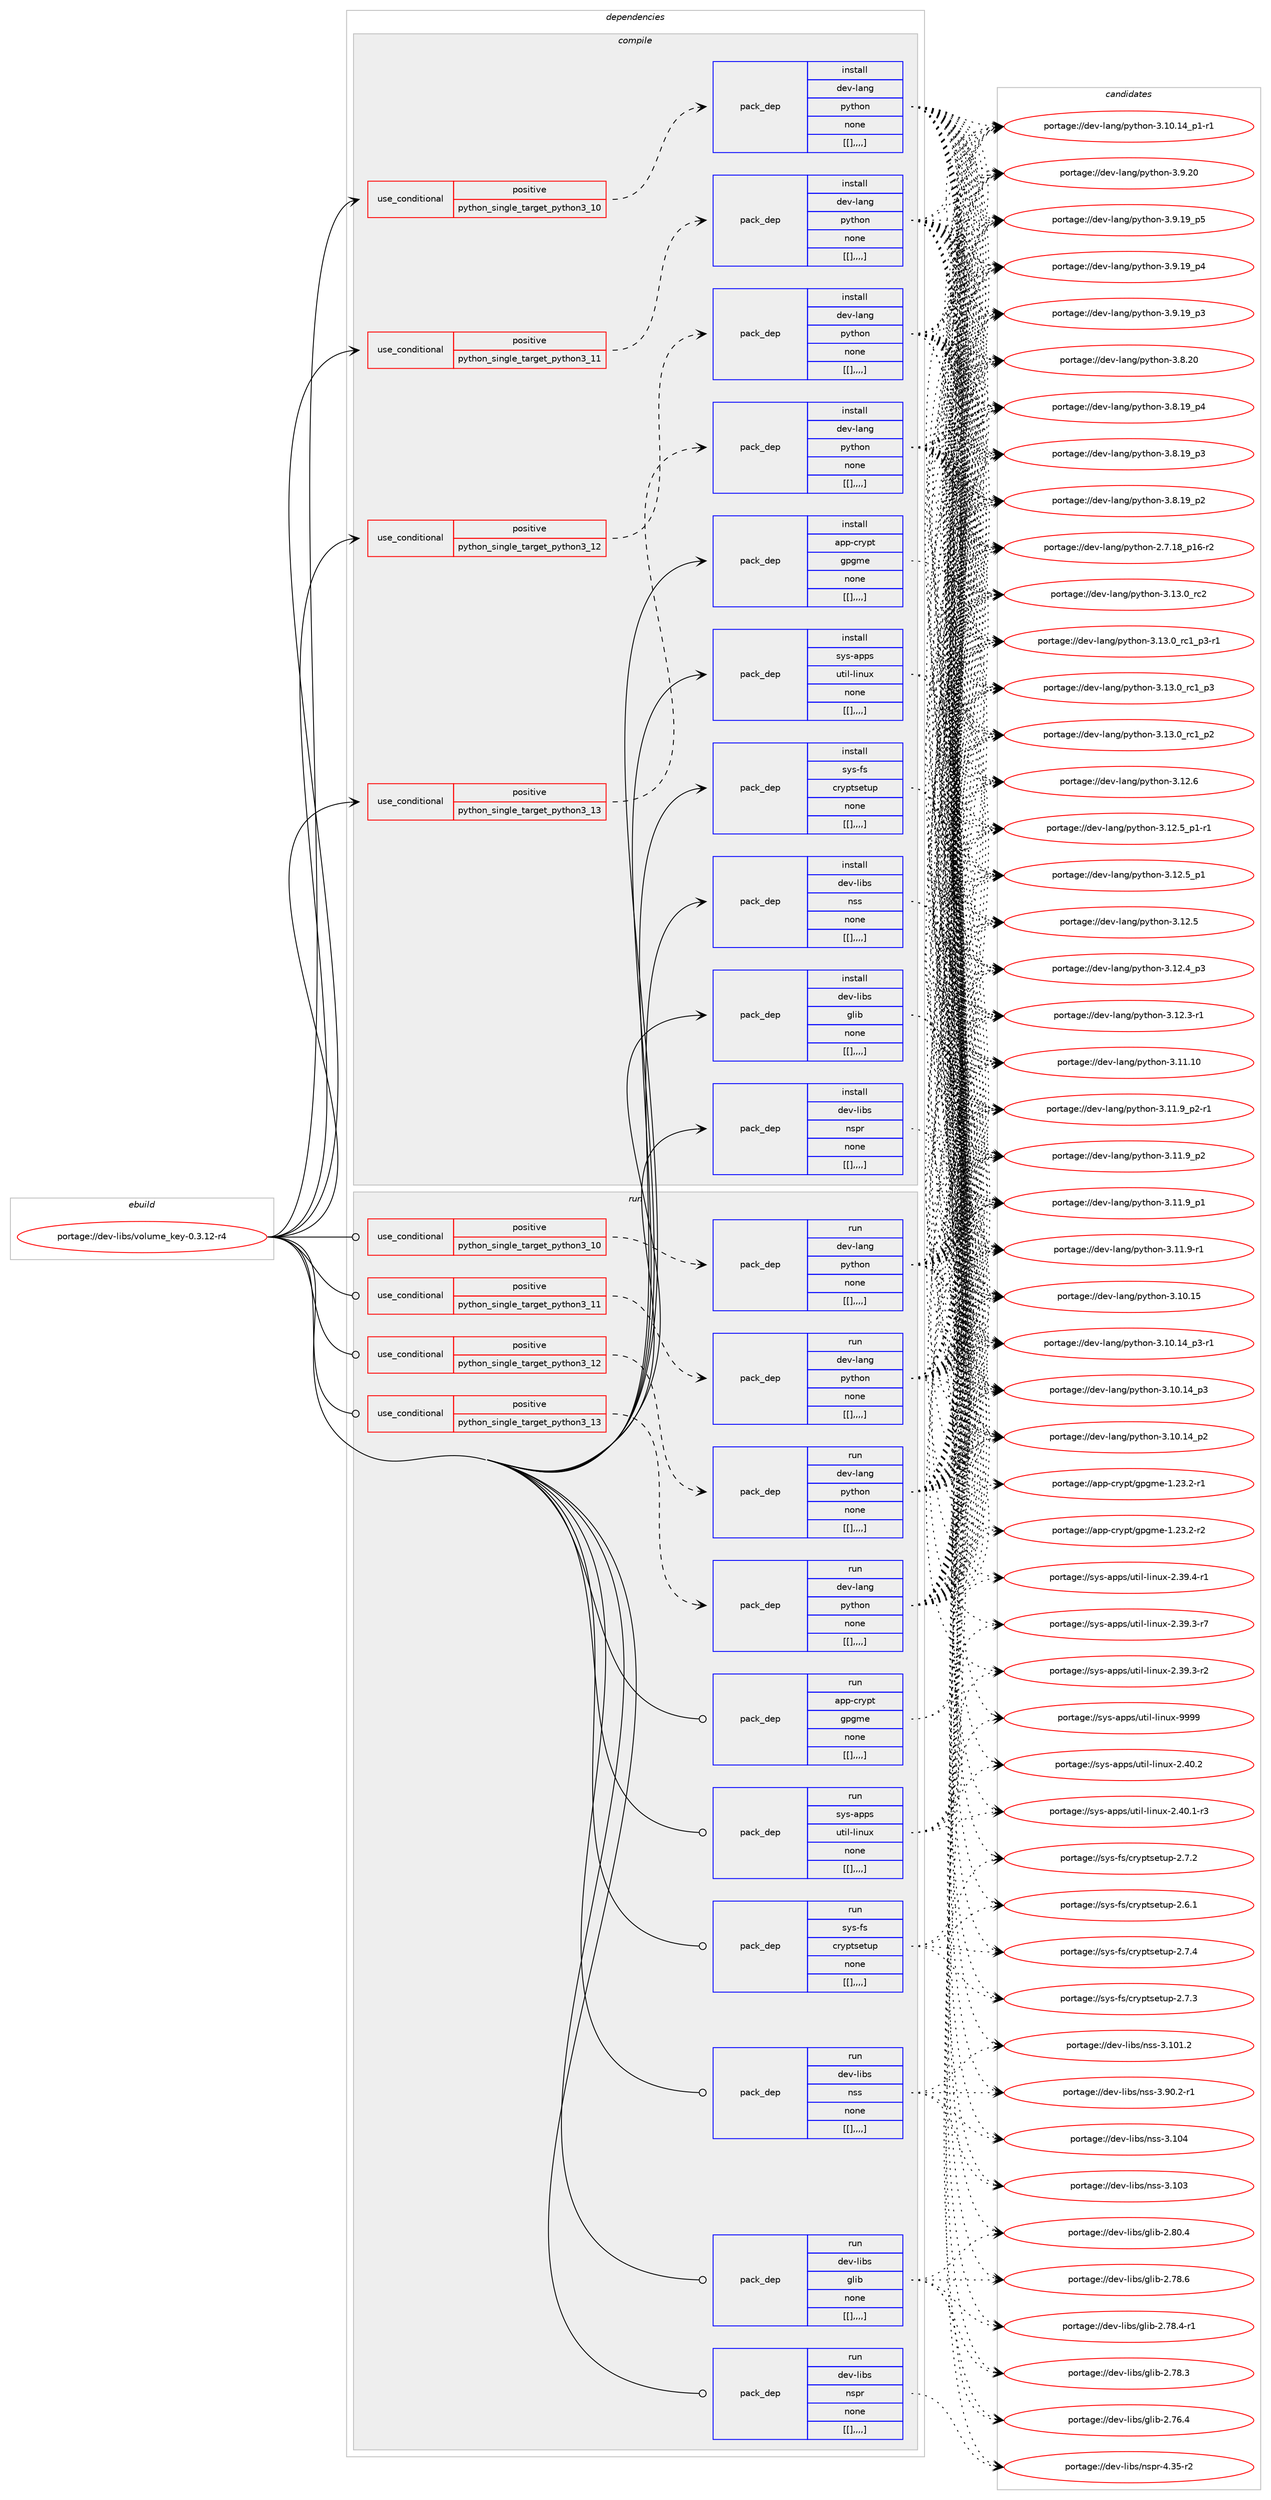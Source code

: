 digraph prolog {

# *************
# Graph options
# *************

newrank=true;
concentrate=true;
compound=true;
graph [rankdir=LR,fontname=Helvetica,fontsize=10,ranksep=1.5];#, ranksep=2.5, nodesep=0.2];
edge  [arrowhead=vee];
node  [fontname=Helvetica,fontsize=10];

# **********
# The ebuild
# **********

subgraph cluster_leftcol {
color=gray;
label=<<i>ebuild</i>>;
id [label="portage://dev-libs/volume_key-0.3.12-r4", color=red, width=4, href="../dev-libs/volume_key-0.3.12-r4.svg"];
}

# ****************
# The dependencies
# ****************

subgraph cluster_midcol {
color=gray;
label=<<i>dependencies</i>>;
subgraph cluster_compile {
fillcolor="#eeeeee";
style=filled;
label=<<i>compile</i>>;
subgraph cond29022 {
dependency115903 [label=<<TABLE BORDER="0" CELLBORDER="1" CELLSPACING="0" CELLPADDING="4"><TR><TD ROWSPAN="3" CELLPADDING="10">use_conditional</TD></TR><TR><TD>positive</TD></TR><TR><TD>python_single_target_python3_10</TD></TR></TABLE>>, shape=none, color=red];
subgraph pack85713 {
dependency115904 [label=<<TABLE BORDER="0" CELLBORDER="1" CELLSPACING="0" CELLPADDING="4" WIDTH="220"><TR><TD ROWSPAN="6" CELLPADDING="30">pack_dep</TD></TR><TR><TD WIDTH="110">install</TD></TR><TR><TD>dev-lang</TD></TR><TR><TD>python</TD></TR><TR><TD>none</TD></TR><TR><TD>[[],,,,]</TD></TR></TABLE>>, shape=none, color=blue];
}
dependency115903:e -> dependency115904:w [weight=20,style="dashed",arrowhead="vee"];
}
id:e -> dependency115903:w [weight=20,style="solid",arrowhead="vee"];
subgraph cond29023 {
dependency115905 [label=<<TABLE BORDER="0" CELLBORDER="1" CELLSPACING="0" CELLPADDING="4"><TR><TD ROWSPAN="3" CELLPADDING="10">use_conditional</TD></TR><TR><TD>positive</TD></TR><TR><TD>python_single_target_python3_11</TD></TR></TABLE>>, shape=none, color=red];
subgraph pack85714 {
dependency115906 [label=<<TABLE BORDER="0" CELLBORDER="1" CELLSPACING="0" CELLPADDING="4" WIDTH="220"><TR><TD ROWSPAN="6" CELLPADDING="30">pack_dep</TD></TR><TR><TD WIDTH="110">install</TD></TR><TR><TD>dev-lang</TD></TR><TR><TD>python</TD></TR><TR><TD>none</TD></TR><TR><TD>[[],,,,]</TD></TR></TABLE>>, shape=none, color=blue];
}
dependency115905:e -> dependency115906:w [weight=20,style="dashed",arrowhead="vee"];
}
id:e -> dependency115905:w [weight=20,style="solid",arrowhead="vee"];
subgraph cond29024 {
dependency115907 [label=<<TABLE BORDER="0" CELLBORDER="1" CELLSPACING="0" CELLPADDING="4"><TR><TD ROWSPAN="3" CELLPADDING="10">use_conditional</TD></TR><TR><TD>positive</TD></TR><TR><TD>python_single_target_python3_12</TD></TR></TABLE>>, shape=none, color=red];
subgraph pack85715 {
dependency115908 [label=<<TABLE BORDER="0" CELLBORDER="1" CELLSPACING="0" CELLPADDING="4" WIDTH="220"><TR><TD ROWSPAN="6" CELLPADDING="30">pack_dep</TD></TR><TR><TD WIDTH="110">install</TD></TR><TR><TD>dev-lang</TD></TR><TR><TD>python</TD></TR><TR><TD>none</TD></TR><TR><TD>[[],,,,]</TD></TR></TABLE>>, shape=none, color=blue];
}
dependency115907:e -> dependency115908:w [weight=20,style="dashed",arrowhead="vee"];
}
id:e -> dependency115907:w [weight=20,style="solid",arrowhead="vee"];
subgraph cond29025 {
dependency115909 [label=<<TABLE BORDER="0" CELLBORDER="1" CELLSPACING="0" CELLPADDING="4"><TR><TD ROWSPAN="3" CELLPADDING="10">use_conditional</TD></TR><TR><TD>positive</TD></TR><TR><TD>python_single_target_python3_13</TD></TR></TABLE>>, shape=none, color=red];
subgraph pack85716 {
dependency115910 [label=<<TABLE BORDER="0" CELLBORDER="1" CELLSPACING="0" CELLPADDING="4" WIDTH="220"><TR><TD ROWSPAN="6" CELLPADDING="30">pack_dep</TD></TR><TR><TD WIDTH="110">install</TD></TR><TR><TD>dev-lang</TD></TR><TR><TD>python</TD></TR><TR><TD>none</TD></TR><TR><TD>[[],,,,]</TD></TR></TABLE>>, shape=none, color=blue];
}
dependency115909:e -> dependency115910:w [weight=20,style="dashed",arrowhead="vee"];
}
id:e -> dependency115909:w [weight=20,style="solid",arrowhead="vee"];
subgraph pack85717 {
dependency115911 [label=<<TABLE BORDER="0" CELLBORDER="1" CELLSPACING="0" CELLPADDING="4" WIDTH="220"><TR><TD ROWSPAN="6" CELLPADDING="30">pack_dep</TD></TR><TR><TD WIDTH="110">install</TD></TR><TR><TD>app-crypt</TD></TR><TR><TD>gpgme</TD></TR><TR><TD>none</TD></TR><TR><TD>[[],,,,]</TD></TR></TABLE>>, shape=none, color=blue];
}
id:e -> dependency115911:w [weight=20,style="solid",arrowhead="vee"];
subgraph pack85718 {
dependency115912 [label=<<TABLE BORDER="0" CELLBORDER="1" CELLSPACING="0" CELLPADDING="4" WIDTH="220"><TR><TD ROWSPAN="6" CELLPADDING="30">pack_dep</TD></TR><TR><TD WIDTH="110">install</TD></TR><TR><TD>dev-libs</TD></TR><TR><TD>glib</TD></TR><TR><TD>none</TD></TR><TR><TD>[[],,,,]</TD></TR></TABLE>>, shape=none, color=blue];
}
id:e -> dependency115912:w [weight=20,style="solid",arrowhead="vee"];
subgraph pack85719 {
dependency115913 [label=<<TABLE BORDER="0" CELLBORDER="1" CELLSPACING="0" CELLPADDING="4" WIDTH="220"><TR><TD ROWSPAN="6" CELLPADDING="30">pack_dep</TD></TR><TR><TD WIDTH="110">install</TD></TR><TR><TD>dev-libs</TD></TR><TR><TD>nspr</TD></TR><TR><TD>none</TD></TR><TR><TD>[[],,,,]</TD></TR></TABLE>>, shape=none, color=blue];
}
id:e -> dependency115913:w [weight=20,style="solid",arrowhead="vee"];
subgraph pack85720 {
dependency115914 [label=<<TABLE BORDER="0" CELLBORDER="1" CELLSPACING="0" CELLPADDING="4" WIDTH="220"><TR><TD ROWSPAN="6" CELLPADDING="30">pack_dep</TD></TR><TR><TD WIDTH="110">install</TD></TR><TR><TD>dev-libs</TD></TR><TR><TD>nss</TD></TR><TR><TD>none</TD></TR><TR><TD>[[],,,,]</TD></TR></TABLE>>, shape=none, color=blue];
}
id:e -> dependency115914:w [weight=20,style="solid",arrowhead="vee"];
subgraph pack85721 {
dependency115915 [label=<<TABLE BORDER="0" CELLBORDER="1" CELLSPACING="0" CELLPADDING="4" WIDTH="220"><TR><TD ROWSPAN="6" CELLPADDING="30">pack_dep</TD></TR><TR><TD WIDTH="110">install</TD></TR><TR><TD>sys-apps</TD></TR><TR><TD>util-linux</TD></TR><TR><TD>none</TD></TR><TR><TD>[[],,,,]</TD></TR></TABLE>>, shape=none, color=blue];
}
id:e -> dependency115915:w [weight=20,style="solid",arrowhead="vee"];
subgraph pack85722 {
dependency115916 [label=<<TABLE BORDER="0" CELLBORDER="1" CELLSPACING="0" CELLPADDING="4" WIDTH="220"><TR><TD ROWSPAN="6" CELLPADDING="30">pack_dep</TD></TR><TR><TD WIDTH="110">install</TD></TR><TR><TD>sys-fs</TD></TR><TR><TD>cryptsetup</TD></TR><TR><TD>none</TD></TR><TR><TD>[[],,,,]</TD></TR></TABLE>>, shape=none, color=blue];
}
id:e -> dependency115916:w [weight=20,style="solid",arrowhead="vee"];
}
subgraph cluster_compileandrun {
fillcolor="#eeeeee";
style=filled;
label=<<i>compile and run</i>>;
}
subgraph cluster_run {
fillcolor="#eeeeee";
style=filled;
label=<<i>run</i>>;
subgraph cond29026 {
dependency115917 [label=<<TABLE BORDER="0" CELLBORDER="1" CELLSPACING="0" CELLPADDING="4"><TR><TD ROWSPAN="3" CELLPADDING="10">use_conditional</TD></TR><TR><TD>positive</TD></TR><TR><TD>python_single_target_python3_10</TD></TR></TABLE>>, shape=none, color=red];
subgraph pack85723 {
dependency115918 [label=<<TABLE BORDER="0" CELLBORDER="1" CELLSPACING="0" CELLPADDING="4" WIDTH="220"><TR><TD ROWSPAN="6" CELLPADDING="30">pack_dep</TD></TR><TR><TD WIDTH="110">run</TD></TR><TR><TD>dev-lang</TD></TR><TR><TD>python</TD></TR><TR><TD>none</TD></TR><TR><TD>[[],,,,]</TD></TR></TABLE>>, shape=none, color=blue];
}
dependency115917:e -> dependency115918:w [weight=20,style="dashed",arrowhead="vee"];
}
id:e -> dependency115917:w [weight=20,style="solid",arrowhead="odot"];
subgraph cond29027 {
dependency115919 [label=<<TABLE BORDER="0" CELLBORDER="1" CELLSPACING="0" CELLPADDING="4"><TR><TD ROWSPAN="3" CELLPADDING="10">use_conditional</TD></TR><TR><TD>positive</TD></TR><TR><TD>python_single_target_python3_11</TD></TR></TABLE>>, shape=none, color=red];
subgraph pack85724 {
dependency115920 [label=<<TABLE BORDER="0" CELLBORDER="1" CELLSPACING="0" CELLPADDING="4" WIDTH="220"><TR><TD ROWSPAN="6" CELLPADDING="30">pack_dep</TD></TR><TR><TD WIDTH="110">run</TD></TR><TR><TD>dev-lang</TD></TR><TR><TD>python</TD></TR><TR><TD>none</TD></TR><TR><TD>[[],,,,]</TD></TR></TABLE>>, shape=none, color=blue];
}
dependency115919:e -> dependency115920:w [weight=20,style="dashed",arrowhead="vee"];
}
id:e -> dependency115919:w [weight=20,style="solid",arrowhead="odot"];
subgraph cond29028 {
dependency115921 [label=<<TABLE BORDER="0" CELLBORDER="1" CELLSPACING="0" CELLPADDING="4"><TR><TD ROWSPAN="3" CELLPADDING="10">use_conditional</TD></TR><TR><TD>positive</TD></TR><TR><TD>python_single_target_python3_12</TD></TR></TABLE>>, shape=none, color=red];
subgraph pack85725 {
dependency115922 [label=<<TABLE BORDER="0" CELLBORDER="1" CELLSPACING="0" CELLPADDING="4" WIDTH="220"><TR><TD ROWSPAN="6" CELLPADDING="30">pack_dep</TD></TR><TR><TD WIDTH="110">run</TD></TR><TR><TD>dev-lang</TD></TR><TR><TD>python</TD></TR><TR><TD>none</TD></TR><TR><TD>[[],,,,]</TD></TR></TABLE>>, shape=none, color=blue];
}
dependency115921:e -> dependency115922:w [weight=20,style="dashed",arrowhead="vee"];
}
id:e -> dependency115921:w [weight=20,style="solid",arrowhead="odot"];
subgraph cond29029 {
dependency115923 [label=<<TABLE BORDER="0" CELLBORDER="1" CELLSPACING="0" CELLPADDING="4"><TR><TD ROWSPAN="3" CELLPADDING="10">use_conditional</TD></TR><TR><TD>positive</TD></TR><TR><TD>python_single_target_python3_13</TD></TR></TABLE>>, shape=none, color=red];
subgraph pack85726 {
dependency115924 [label=<<TABLE BORDER="0" CELLBORDER="1" CELLSPACING="0" CELLPADDING="4" WIDTH="220"><TR><TD ROWSPAN="6" CELLPADDING="30">pack_dep</TD></TR><TR><TD WIDTH="110">run</TD></TR><TR><TD>dev-lang</TD></TR><TR><TD>python</TD></TR><TR><TD>none</TD></TR><TR><TD>[[],,,,]</TD></TR></TABLE>>, shape=none, color=blue];
}
dependency115923:e -> dependency115924:w [weight=20,style="dashed",arrowhead="vee"];
}
id:e -> dependency115923:w [weight=20,style="solid",arrowhead="odot"];
subgraph pack85727 {
dependency115925 [label=<<TABLE BORDER="0" CELLBORDER="1" CELLSPACING="0" CELLPADDING="4" WIDTH="220"><TR><TD ROWSPAN="6" CELLPADDING="30">pack_dep</TD></TR><TR><TD WIDTH="110">run</TD></TR><TR><TD>app-crypt</TD></TR><TR><TD>gpgme</TD></TR><TR><TD>none</TD></TR><TR><TD>[[],,,,]</TD></TR></TABLE>>, shape=none, color=blue];
}
id:e -> dependency115925:w [weight=20,style="solid",arrowhead="odot"];
subgraph pack85728 {
dependency115926 [label=<<TABLE BORDER="0" CELLBORDER="1" CELLSPACING="0" CELLPADDING="4" WIDTH="220"><TR><TD ROWSPAN="6" CELLPADDING="30">pack_dep</TD></TR><TR><TD WIDTH="110">run</TD></TR><TR><TD>dev-libs</TD></TR><TR><TD>glib</TD></TR><TR><TD>none</TD></TR><TR><TD>[[],,,,]</TD></TR></TABLE>>, shape=none, color=blue];
}
id:e -> dependency115926:w [weight=20,style="solid",arrowhead="odot"];
subgraph pack85729 {
dependency115927 [label=<<TABLE BORDER="0" CELLBORDER="1" CELLSPACING="0" CELLPADDING="4" WIDTH="220"><TR><TD ROWSPAN="6" CELLPADDING="30">pack_dep</TD></TR><TR><TD WIDTH="110">run</TD></TR><TR><TD>dev-libs</TD></TR><TR><TD>nspr</TD></TR><TR><TD>none</TD></TR><TR><TD>[[],,,,]</TD></TR></TABLE>>, shape=none, color=blue];
}
id:e -> dependency115927:w [weight=20,style="solid",arrowhead="odot"];
subgraph pack85730 {
dependency115928 [label=<<TABLE BORDER="0" CELLBORDER="1" CELLSPACING="0" CELLPADDING="4" WIDTH="220"><TR><TD ROWSPAN="6" CELLPADDING="30">pack_dep</TD></TR><TR><TD WIDTH="110">run</TD></TR><TR><TD>dev-libs</TD></TR><TR><TD>nss</TD></TR><TR><TD>none</TD></TR><TR><TD>[[],,,,]</TD></TR></TABLE>>, shape=none, color=blue];
}
id:e -> dependency115928:w [weight=20,style="solid",arrowhead="odot"];
subgraph pack85731 {
dependency115929 [label=<<TABLE BORDER="0" CELLBORDER="1" CELLSPACING="0" CELLPADDING="4" WIDTH="220"><TR><TD ROWSPAN="6" CELLPADDING="30">pack_dep</TD></TR><TR><TD WIDTH="110">run</TD></TR><TR><TD>sys-apps</TD></TR><TR><TD>util-linux</TD></TR><TR><TD>none</TD></TR><TR><TD>[[],,,,]</TD></TR></TABLE>>, shape=none, color=blue];
}
id:e -> dependency115929:w [weight=20,style="solid",arrowhead="odot"];
subgraph pack85732 {
dependency115930 [label=<<TABLE BORDER="0" CELLBORDER="1" CELLSPACING="0" CELLPADDING="4" WIDTH="220"><TR><TD ROWSPAN="6" CELLPADDING="30">pack_dep</TD></TR><TR><TD WIDTH="110">run</TD></TR><TR><TD>sys-fs</TD></TR><TR><TD>cryptsetup</TD></TR><TR><TD>none</TD></TR><TR><TD>[[],,,,]</TD></TR></TABLE>>, shape=none, color=blue];
}
id:e -> dependency115930:w [weight=20,style="solid",arrowhead="odot"];
}
}

# **************
# The candidates
# **************

subgraph cluster_choices {
rank=same;
color=gray;
label=<<i>candidates</i>>;

subgraph choice85713 {
color=black;
nodesep=1;
choice10010111845108971101034711212111610411111045514649514648951149950 [label="portage://dev-lang/python-3.13.0_rc2", color=red, width=4,href="../dev-lang/python-3.13.0_rc2.svg"];
choice1001011184510897110103471121211161041111104551464951464895114994995112514511449 [label="portage://dev-lang/python-3.13.0_rc1_p3-r1", color=red, width=4,href="../dev-lang/python-3.13.0_rc1_p3-r1.svg"];
choice100101118451089711010347112121116104111110455146495146489511499499511251 [label="portage://dev-lang/python-3.13.0_rc1_p3", color=red, width=4,href="../dev-lang/python-3.13.0_rc1_p3.svg"];
choice100101118451089711010347112121116104111110455146495146489511499499511250 [label="portage://dev-lang/python-3.13.0_rc1_p2", color=red, width=4,href="../dev-lang/python-3.13.0_rc1_p2.svg"];
choice10010111845108971101034711212111610411111045514649504654 [label="portage://dev-lang/python-3.12.6", color=red, width=4,href="../dev-lang/python-3.12.6.svg"];
choice1001011184510897110103471121211161041111104551464950465395112494511449 [label="portage://dev-lang/python-3.12.5_p1-r1", color=red, width=4,href="../dev-lang/python-3.12.5_p1-r1.svg"];
choice100101118451089711010347112121116104111110455146495046539511249 [label="portage://dev-lang/python-3.12.5_p1", color=red, width=4,href="../dev-lang/python-3.12.5_p1.svg"];
choice10010111845108971101034711212111610411111045514649504653 [label="portage://dev-lang/python-3.12.5", color=red, width=4,href="../dev-lang/python-3.12.5.svg"];
choice100101118451089711010347112121116104111110455146495046529511251 [label="portage://dev-lang/python-3.12.4_p3", color=red, width=4,href="../dev-lang/python-3.12.4_p3.svg"];
choice100101118451089711010347112121116104111110455146495046514511449 [label="portage://dev-lang/python-3.12.3-r1", color=red, width=4,href="../dev-lang/python-3.12.3-r1.svg"];
choice1001011184510897110103471121211161041111104551464949464948 [label="portage://dev-lang/python-3.11.10", color=red, width=4,href="../dev-lang/python-3.11.10.svg"];
choice1001011184510897110103471121211161041111104551464949465795112504511449 [label="portage://dev-lang/python-3.11.9_p2-r1", color=red, width=4,href="../dev-lang/python-3.11.9_p2-r1.svg"];
choice100101118451089711010347112121116104111110455146494946579511250 [label="portage://dev-lang/python-3.11.9_p2", color=red, width=4,href="../dev-lang/python-3.11.9_p2.svg"];
choice100101118451089711010347112121116104111110455146494946579511249 [label="portage://dev-lang/python-3.11.9_p1", color=red, width=4,href="../dev-lang/python-3.11.9_p1.svg"];
choice100101118451089711010347112121116104111110455146494946574511449 [label="portage://dev-lang/python-3.11.9-r1", color=red, width=4,href="../dev-lang/python-3.11.9-r1.svg"];
choice1001011184510897110103471121211161041111104551464948464953 [label="portage://dev-lang/python-3.10.15", color=red, width=4,href="../dev-lang/python-3.10.15.svg"];
choice100101118451089711010347112121116104111110455146494846495295112514511449 [label="portage://dev-lang/python-3.10.14_p3-r1", color=red, width=4,href="../dev-lang/python-3.10.14_p3-r1.svg"];
choice10010111845108971101034711212111610411111045514649484649529511251 [label="portage://dev-lang/python-3.10.14_p3", color=red, width=4,href="../dev-lang/python-3.10.14_p3.svg"];
choice10010111845108971101034711212111610411111045514649484649529511250 [label="portage://dev-lang/python-3.10.14_p2", color=red, width=4,href="../dev-lang/python-3.10.14_p2.svg"];
choice100101118451089711010347112121116104111110455146494846495295112494511449 [label="portage://dev-lang/python-3.10.14_p1-r1", color=red, width=4,href="../dev-lang/python-3.10.14_p1-r1.svg"];
choice10010111845108971101034711212111610411111045514657465048 [label="portage://dev-lang/python-3.9.20", color=red, width=4,href="../dev-lang/python-3.9.20.svg"];
choice100101118451089711010347112121116104111110455146574649579511253 [label="portage://dev-lang/python-3.9.19_p5", color=red, width=4,href="../dev-lang/python-3.9.19_p5.svg"];
choice100101118451089711010347112121116104111110455146574649579511252 [label="portage://dev-lang/python-3.9.19_p4", color=red, width=4,href="../dev-lang/python-3.9.19_p4.svg"];
choice100101118451089711010347112121116104111110455146574649579511251 [label="portage://dev-lang/python-3.9.19_p3", color=red, width=4,href="../dev-lang/python-3.9.19_p3.svg"];
choice10010111845108971101034711212111610411111045514656465048 [label="portage://dev-lang/python-3.8.20", color=red, width=4,href="../dev-lang/python-3.8.20.svg"];
choice100101118451089711010347112121116104111110455146564649579511252 [label="portage://dev-lang/python-3.8.19_p4", color=red, width=4,href="../dev-lang/python-3.8.19_p4.svg"];
choice100101118451089711010347112121116104111110455146564649579511251 [label="portage://dev-lang/python-3.8.19_p3", color=red, width=4,href="../dev-lang/python-3.8.19_p3.svg"];
choice100101118451089711010347112121116104111110455146564649579511250 [label="portage://dev-lang/python-3.8.19_p2", color=red, width=4,href="../dev-lang/python-3.8.19_p2.svg"];
choice100101118451089711010347112121116104111110455046554649569511249544511450 [label="portage://dev-lang/python-2.7.18_p16-r2", color=red, width=4,href="../dev-lang/python-2.7.18_p16-r2.svg"];
dependency115904:e -> choice10010111845108971101034711212111610411111045514649514648951149950:w [style=dotted,weight="100"];
dependency115904:e -> choice1001011184510897110103471121211161041111104551464951464895114994995112514511449:w [style=dotted,weight="100"];
dependency115904:e -> choice100101118451089711010347112121116104111110455146495146489511499499511251:w [style=dotted,weight="100"];
dependency115904:e -> choice100101118451089711010347112121116104111110455146495146489511499499511250:w [style=dotted,weight="100"];
dependency115904:e -> choice10010111845108971101034711212111610411111045514649504654:w [style=dotted,weight="100"];
dependency115904:e -> choice1001011184510897110103471121211161041111104551464950465395112494511449:w [style=dotted,weight="100"];
dependency115904:e -> choice100101118451089711010347112121116104111110455146495046539511249:w [style=dotted,weight="100"];
dependency115904:e -> choice10010111845108971101034711212111610411111045514649504653:w [style=dotted,weight="100"];
dependency115904:e -> choice100101118451089711010347112121116104111110455146495046529511251:w [style=dotted,weight="100"];
dependency115904:e -> choice100101118451089711010347112121116104111110455146495046514511449:w [style=dotted,weight="100"];
dependency115904:e -> choice1001011184510897110103471121211161041111104551464949464948:w [style=dotted,weight="100"];
dependency115904:e -> choice1001011184510897110103471121211161041111104551464949465795112504511449:w [style=dotted,weight="100"];
dependency115904:e -> choice100101118451089711010347112121116104111110455146494946579511250:w [style=dotted,weight="100"];
dependency115904:e -> choice100101118451089711010347112121116104111110455146494946579511249:w [style=dotted,weight="100"];
dependency115904:e -> choice100101118451089711010347112121116104111110455146494946574511449:w [style=dotted,weight="100"];
dependency115904:e -> choice1001011184510897110103471121211161041111104551464948464953:w [style=dotted,weight="100"];
dependency115904:e -> choice100101118451089711010347112121116104111110455146494846495295112514511449:w [style=dotted,weight="100"];
dependency115904:e -> choice10010111845108971101034711212111610411111045514649484649529511251:w [style=dotted,weight="100"];
dependency115904:e -> choice10010111845108971101034711212111610411111045514649484649529511250:w [style=dotted,weight="100"];
dependency115904:e -> choice100101118451089711010347112121116104111110455146494846495295112494511449:w [style=dotted,weight="100"];
dependency115904:e -> choice10010111845108971101034711212111610411111045514657465048:w [style=dotted,weight="100"];
dependency115904:e -> choice100101118451089711010347112121116104111110455146574649579511253:w [style=dotted,weight="100"];
dependency115904:e -> choice100101118451089711010347112121116104111110455146574649579511252:w [style=dotted,weight="100"];
dependency115904:e -> choice100101118451089711010347112121116104111110455146574649579511251:w [style=dotted,weight="100"];
dependency115904:e -> choice10010111845108971101034711212111610411111045514656465048:w [style=dotted,weight="100"];
dependency115904:e -> choice100101118451089711010347112121116104111110455146564649579511252:w [style=dotted,weight="100"];
dependency115904:e -> choice100101118451089711010347112121116104111110455146564649579511251:w [style=dotted,weight="100"];
dependency115904:e -> choice100101118451089711010347112121116104111110455146564649579511250:w [style=dotted,weight="100"];
dependency115904:e -> choice100101118451089711010347112121116104111110455046554649569511249544511450:w [style=dotted,weight="100"];
}
subgraph choice85714 {
color=black;
nodesep=1;
choice10010111845108971101034711212111610411111045514649514648951149950 [label="portage://dev-lang/python-3.13.0_rc2", color=red, width=4,href="../dev-lang/python-3.13.0_rc2.svg"];
choice1001011184510897110103471121211161041111104551464951464895114994995112514511449 [label="portage://dev-lang/python-3.13.0_rc1_p3-r1", color=red, width=4,href="../dev-lang/python-3.13.0_rc1_p3-r1.svg"];
choice100101118451089711010347112121116104111110455146495146489511499499511251 [label="portage://dev-lang/python-3.13.0_rc1_p3", color=red, width=4,href="../dev-lang/python-3.13.0_rc1_p3.svg"];
choice100101118451089711010347112121116104111110455146495146489511499499511250 [label="portage://dev-lang/python-3.13.0_rc1_p2", color=red, width=4,href="../dev-lang/python-3.13.0_rc1_p2.svg"];
choice10010111845108971101034711212111610411111045514649504654 [label="portage://dev-lang/python-3.12.6", color=red, width=4,href="../dev-lang/python-3.12.6.svg"];
choice1001011184510897110103471121211161041111104551464950465395112494511449 [label="portage://dev-lang/python-3.12.5_p1-r1", color=red, width=4,href="../dev-lang/python-3.12.5_p1-r1.svg"];
choice100101118451089711010347112121116104111110455146495046539511249 [label="portage://dev-lang/python-3.12.5_p1", color=red, width=4,href="../dev-lang/python-3.12.5_p1.svg"];
choice10010111845108971101034711212111610411111045514649504653 [label="portage://dev-lang/python-3.12.5", color=red, width=4,href="../dev-lang/python-3.12.5.svg"];
choice100101118451089711010347112121116104111110455146495046529511251 [label="portage://dev-lang/python-3.12.4_p3", color=red, width=4,href="../dev-lang/python-3.12.4_p3.svg"];
choice100101118451089711010347112121116104111110455146495046514511449 [label="portage://dev-lang/python-3.12.3-r1", color=red, width=4,href="../dev-lang/python-3.12.3-r1.svg"];
choice1001011184510897110103471121211161041111104551464949464948 [label="portage://dev-lang/python-3.11.10", color=red, width=4,href="../dev-lang/python-3.11.10.svg"];
choice1001011184510897110103471121211161041111104551464949465795112504511449 [label="portage://dev-lang/python-3.11.9_p2-r1", color=red, width=4,href="../dev-lang/python-3.11.9_p2-r1.svg"];
choice100101118451089711010347112121116104111110455146494946579511250 [label="portage://dev-lang/python-3.11.9_p2", color=red, width=4,href="../dev-lang/python-3.11.9_p2.svg"];
choice100101118451089711010347112121116104111110455146494946579511249 [label="portage://dev-lang/python-3.11.9_p1", color=red, width=4,href="../dev-lang/python-3.11.9_p1.svg"];
choice100101118451089711010347112121116104111110455146494946574511449 [label="portage://dev-lang/python-3.11.9-r1", color=red, width=4,href="../dev-lang/python-3.11.9-r1.svg"];
choice1001011184510897110103471121211161041111104551464948464953 [label="portage://dev-lang/python-3.10.15", color=red, width=4,href="../dev-lang/python-3.10.15.svg"];
choice100101118451089711010347112121116104111110455146494846495295112514511449 [label="portage://dev-lang/python-3.10.14_p3-r1", color=red, width=4,href="../dev-lang/python-3.10.14_p3-r1.svg"];
choice10010111845108971101034711212111610411111045514649484649529511251 [label="portage://dev-lang/python-3.10.14_p3", color=red, width=4,href="../dev-lang/python-3.10.14_p3.svg"];
choice10010111845108971101034711212111610411111045514649484649529511250 [label="portage://dev-lang/python-3.10.14_p2", color=red, width=4,href="../dev-lang/python-3.10.14_p2.svg"];
choice100101118451089711010347112121116104111110455146494846495295112494511449 [label="portage://dev-lang/python-3.10.14_p1-r1", color=red, width=4,href="../dev-lang/python-3.10.14_p1-r1.svg"];
choice10010111845108971101034711212111610411111045514657465048 [label="portage://dev-lang/python-3.9.20", color=red, width=4,href="../dev-lang/python-3.9.20.svg"];
choice100101118451089711010347112121116104111110455146574649579511253 [label="portage://dev-lang/python-3.9.19_p5", color=red, width=4,href="../dev-lang/python-3.9.19_p5.svg"];
choice100101118451089711010347112121116104111110455146574649579511252 [label="portage://dev-lang/python-3.9.19_p4", color=red, width=4,href="../dev-lang/python-3.9.19_p4.svg"];
choice100101118451089711010347112121116104111110455146574649579511251 [label="portage://dev-lang/python-3.9.19_p3", color=red, width=4,href="../dev-lang/python-3.9.19_p3.svg"];
choice10010111845108971101034711212111610411111045514656465048 [label="portage://dev-lang/python-3.8.20", color=red, width=4,href="../dev-lang/python-3.8.20.svg"];
choice100101118451089711010347112121116104111110455146564649579511252 [label="portage://dev-lang/python-3.8.19_p4", color=red, width=4,href="../dev-lang/python-3.8.19_p4.svg"];
choice100101118451089711010347112121116104111110455146564649579511251 [label="portage://dev-lang/python-3.8.19_p3", color=red, width=4,href="../dev-lang/python-3.8.19_p3.svg"];
choice100101118451089711010347112121116104111110455146564649579511250 [label="portage://dev-lang/python-3.8.19_p2", color=red, width=4,href="../dev-lang/python-3.8.19_p2.svg"];
choice100101118451089711010347112121116104111110455046554649569511249544511450 [label="portage://dev-lang/python-2.7.18_p16-r2", color=red, width=4,href="../dev-lang/python-2.7.18_p16-r2.svg"];
dependency115906:e -> choice10010111845108971101034711212111610411111045514649514648951149950:w [style=dotted,weight="100"];
dependency115906:e -> choice1001011184510897110103471121211161041111104551464951464895114994995112514511449:w [style=dotted,weight="100"];
dependency115906:e -> choice100101118451089711010347112121116104111110455146495146489511499499511251:w [style=dotted,weight="100"];
dependency115906:e -> choice100101118451089711010347112121116104111110455146495146489511499499511250:w [style=dotted,weight="100"];
dependency115906:e -> choice10010111845108971101034711212111610411111045514649504654:w [style=dotted,weight="100"];
dependency115906:e -> choice1001011184510897110103471121211161041111104551464950465395112494511449:w [style=dotted,weight="100"];
dependency115906:e -> choice100101118451089711010347112121116104111110455146495046539511249:w [style=dotted,weight="100"];
dependency115906:e -> choice10010111845108971101034711212111610411111045514649504653:w [style=dotted,weight="100"];
dependency115906:e -> choice100101118451089711010347112121116104111110455146495046529511251:w [style=dotted,weight="100"];
dependency115906:e -> choice100101118451089711010347112121116104111110455146495046514511449:w [style=dotted,weight="100"];
dependency115906:e -> choice1001011184510897110103471121211161041111104551464949464948:w [style=dotted,weight="100"];
dependency115906:e -> choice1001011184510897110103471121211161041111104551464949465795112504511449:w [style=dotted,weight="100"];
dependency115906:e -> choice100101118451089711010347112121116104111110455146494946579511250:w [style=dotted,weight="100"];
dependency115906:e -> choice100101118451089711010347112121116104111110455146494946579511249:w [style=dotted,weight="100"];
dependency115906:e -> choice100101118451089711010347112121116104111110455146494946574511449:w [style=dotted,weight="100"];
dependency115906:e -> choice1001011184510897110103471121211161041111104551464948464953:w [style=dotted,weight="100"];
dependency115906:e -> choice100101118451089711010347112121116104111110455146494846495295112514511449:w [style=dotted,weight="100"];
dependency115906:e -> choice10010111845108971101034711212111610411111045514649484649529511251:w [style=dotted,weight="100"];
dependency115906:e -> choice10010111845108971101034711212111610411111045514649484649529511250:w [style=dotted,weight="100"];
dependency115906:e -> choice100101118451089711010347112121116104111110455146494846495295112494511449:w [style=dotted,weight="100"];
dependency115906:e -> choice10010111845108971101034711212111610411111045514657465048:w [style=dotted,weight="100"];
dependency115906:e -> choice100101118451089711010347112121116104111110455146574649579511253:w [style=dotted,weight="100"];
dependency115906:e -> choice100101118451089711010347112121116104111110455146574649579511252:w [style=dotted,weight="100"];
dependency115906:e -> choice100101118451089711010347112121116104111110455146574649579511251:w [style=dotted,weight="100"];
dependency115906:e -> choice10010111845108971101034711212111610411111045514656465048:w [style=dotted,weight="100"];
dependency115906:e -> choice100101118451089711010347112121116104111110455146564649579511252:w [style=dotted,weight="100"];
dependency115906:e -> choice100101118451089711010347112121116104111110455146564649579511251:w [style=dotted,weight="100"];
dependency115906:e -> choice100101118451089711010347112121116104111110455146564649579511250:w [style=dotted,weight="100"];
dependency115906:e -> choice100101118451089711010347112121116104111110455046554649569511249544511450:w [style=dotted,weight="100"];
}
subgraph choice85715 {
color=black;
nodesep=1;
choice10010111845108971101034711212111610411111045514649514648951149950 [label="portage://dev-lang/python-3.13.0_rc2", color=red, width=4,href="../dev-lang/python-3.13.0_rc2.svg"];
choice1001011184510897110103471121211161041111104551464951464895114994995112514511449 [label="portage://dev-lang/python-3.13.0_rc1_p3-r1", color=red, width=4,href="../dev-lang/python-3.13.0_rc1_p3-r1.svg"];
choice100101118451089711010347112121116104111110455146495146489511499499511251 [label="portage://dev-lang/python-3.13.0_rc1_p3", color=red, width=4,href="../dev-lang/python-3.13.0_rc1_p3.svg"];
choice100101118451089711010347112121116104111110455146495146489511499499511250 [label="portage://dev-lang/python-3.13.0_rc1_p2", color=red, width=4,href="../dev-lang/python-3.13.0_rc1_p2.svg"];
choice10010111845108971101034711212111610411111045514649504654 [label="portage://dev-lang/python-3.12.6", color=red, width=4,href="../dev-lang/python-3.12.6.svg"];
choice1001011184510897110103471121211161041111104551464950465395112494511449 [label="portage://dev-lang/python-3.12.5_p1-r1", color=red, width=4,href="../dev-lang/python-3.12.5_p1-r1.svg"];
choice100101118451089711010347112121116104111110455146495046539511249 [label="portage://dev-lang/python-3.12.5_p1", color=red, width=4,href="../dev-lang/python-3.12.5_p1.svg"];
choice10010111845108971101034711212111610411111045514649504653 [label="portage://dev-lang/python-3.12.5", color=red, width=4,href="../dev-lang/python-3.12.5.svg"];
choice100101118451089711010347112121116104111110455146495046529511251 [label="portage://dev-lang/python-3.12.4_p3", color=red, width=4,href="../dev-lang/python-3.12.4_p3.svg"];
choice100101118451089711010347112121116104111110455146495046514511449 [label="portage://dev-lang/python-3.12.3-r1", color=red, width=4,href="../dev-lang/python-3.12.3-r1.svg"];
choice1001011184510897110103471121211161041111104551464949464948 [label="portage://dev-lang/python-3.11.10", color=red, width=4,href="../dev-lang/python-3.11.10.svg"];
choice1001011184510897110103471121211161041111104551464949465795112504511449 [label="portage://dev-lang/python-3.11.9_p2-r1", color=red, width=4,href="../dev-lang/python-3.11.9_p2-r1.svg"];
choice100101118451089711010347112121116104111110455146494946579511250 [label="portage://dev-lang/python-3.11.9_p2", color=red, width=4,href="../dev-lang/python-3.11.9_p2.svg"];
choice100101118451089711010347112121116104111110455146494946579511249 [label="portage://dev-lang/python-3.11.9_p1", color=red, width=4,href="../dev-lang/python-3.11.9_p1.svg"];
choice100101118451089711010347112121116104111110455146494946574511449 [label="portage://dev-lang/python-3.11.9-r1", color=red, width=4,href="../dev-lang/python-3.11.9-r1.svg"];
choice1001011184510897110103471121211161041111104551464948464953 [label="portage://dev-lang/python-3.10.15", color=red, width=4,href="../dev-lang/python-3.10.15.svg"];
choice100101118451089711010347112121116104111110455146494846495295112514511449 [label="portage://dev-lang/python-3.10.14_p3-r1", color=red, width=4,href="../dev-lang/python-3.10.14_p3-r1.svg"];
choice10010111845108971101034711212111610411111045514649484649529511251 [label="portage://dev-lang/python-3.10.14_p3", color=red, width=4,href="../dev-lang/python-3.10.14_p3.svg"];
choice10010111845108971101034711212111610411111045514649484649529511250 [label="portage://dev-lang/python-3.10.14_p2", color=red, width=4,href="../dev-lang/python-3.10.14_p2.svg"];
choice100101118451089711010347112121116104111110455146494846495295112494511449 [label="portage://dev-lang/python-3.10.14_p1-r1", color=red, width=4,href="../dev-lang/python-3.10.14_p1-r1.svg"];
choice10010111845108971101034711212111610411111045514657465048 [label="portage://dev-lang/python-3.9.20", color=red, width=4,href="../dev-lang/python-3.9.20.svg"];
choice100101118451089711010347112121116104111110455146574649579511253 [label="portage://dev-lang/python-3.9.19_p5", color=red, width=4,href="../dev-lang/python-3.9.19_p5.svg"];
choice100101118451089711010347112121116104111110455146574649579511252 [label="portage://dev-lang/python-3.9.19_p4", color=red, width=4,href="../dev-lang/python-3.9.19_p4.svg"];
choice100101118451089711010347112121116104111110455146574649579511251 [label="portage://dev-lang/python-3.9.19_p3", color=red, width=4,href="../dev-lang/python-3.9.19_p3.svg"];
choice10010111845108971101034711212111610411111045514656465048 [label="portage://dev-lang/python-3.8.20", color=red, width=4,href="../dev-lang/python-3.8.20.svg"];
choice100101118451089711010347112121116104111110455146564649579511252 [label="portage://dev-lang/python-3.8.19_p4", color=red, width=4,href="../dev-lang/python-3.8.19_p4.svg"];
choice100101118451089711010347112121116104111110455146564649579511251 [label="portage://dev-lang/python-3.8.19_p3", color=red, width=4,href="../dev-lang/python-3.8.19_p3.svg"];
choice100101118451089711010347112121116104111110455146564649579511250 [label="portage://dev-lang/python-3.8.19_p2", color=red, width=4,href="../dev-lang/python-3.8.19_p2.svg"];
choice100101118451089711010347112121116104111110455046554649569511249544511450 [label="portage://dev-lang/python-2.7.18_p16-r2", color=red, width=4,href="../dev-lang/python-2.7.18_p16-r2.svg"];
dependency115908:e -> choice10010111845108971101034711212111610411111045514649514648951149950:w [style=dotted,weight="100"];
dependency115908:e -> choice1001011184510897110103471121211161041111104551464951464895114994995112514511449:w [style=dotted,weight="100"];
dependency115908:e -> choice100101118451089711010347112121116104111110455146495146489511499499511251:w [style=dotted,weight="100"];
dependency115908:e -> choice100101118451089711010347112121116104111110455146495146489511499499511250:w [style=dotted,weight="100"];
dependency115908:e -> choice10010111845108971101034711212111610411111045514649504654:w [style=dotted,weight="100"];
dependency115908:e -> choice1001011184510897110103471121211161041111104551464950465395112494511449:w [style=dotted,weight="100"];
dependency115908:e -> choice100101118451089711010347112121116104111110455146495046539511249:w [style=dotted,weight="100"];
dependency115908:e -> choice10010111845108971101034711212111610411111045514649504653:w [style=dotted,weight="100"];
dependency115908:e -> choice100101118451089711010347112121116104111110455146495046529511251:w [style=dotted,weight="100"];
dependency115908:e -> choice100101118451089711010347112121116104111110455146495046514511449:w [style=dotted,weight="100"];
dependency115908:e -> choice1001011184510897110103471121211161041111104551464949464948:w [style=dotted,weight="100"];
dependency115908:e -> choice1001011184510897110103471121211161041111104551464949465795112504511449:w [style=dotted,weight="100"];
dependency115908:e -> choice100101118451089711010347112121116104111110455146494946579511250:w [style=dotted,weight="100"];
dependency115908:e -> choice100101118451089711010347112121116104111110455146494946579511249:w [style=dotted,weight="100"];
dependency115908:e -> choice100101118451089711010347112121116104111110455146494946574511449:w [style=dotted,weight="100"];
dependency115908:e -> choice1001011184510897110103471121211161041111104551464948464953:w [style=dotted,weight="100"];
dependency115908:e -> choice100101118451089711010347112121116104111110455146494846495295112514511449:w [style=dotted,weight="100"];
dependency115908:e -> choice10010111845108971101034711212111610411111045514649484649529511251:w [style=dotted,weight="100"];
dependency115908:e -> choice10010111845108971101034711212111610411111045514649484649529511250:w [style=dotted,weight="100"];
dependency115908:e -> choice100101118451089711010347112121116104111110455146494846495295112494511449:w [style=dotted,weight="100"];
dependency115908:e -> choice10010111845108971101034711212111610411111045514657465048:w [style=dotted,weight="100"];
dependency115908:e -> choice100101118451089711010347112121116104111110455146574649579511253:w [style=dotted,weight="100"];
dependency115908:e -> choice100101118451089711010347112121116104111110455146574649579511252:w [style=dotted,weight="100"];
dependency115908:e -> choice100101118451089711010347112121116104111110455146574649579511251:w [style=dotted,weight="100"];
dependency115908:e -> choice10010111845108971101034711212111610411111045514656465048:w [style=dotted,weight="100"];
dependency115908:e -> choice100101118451089711010347112121116104111110455146564649579511252:w [style=dotted,weight="100"];
dependency115908:e -> choice100101118451089711010347112121116104111110455146564649579511251:w [style=dotted,weight="100"];
dependency115908:e -> choice100101118451089711010347112121116104111110455146564649579511250:w [style=dotted,weight="100"];
dependency115908:e -> choice100101118451089711010347112121116104111110455046554649569511249544511450:w [style=dotted,weight="100"];
}
subgraph choice85716 {
color=black;
nodesep=1;
choice10010111845108971101034711212111610411111045514649514648951149950 [label="portage://dev-lang/python-3.13.0_rc2", color=red, width=4,href="../dev-lang/python-3.13.0_rc2.svg"];
choice1001011184510897110103471121211161041111104551464951464895114994995112514511449 [label="portage://dev-lang/python-3.13.0_rc1_p3-r1", color=red, width=4,href="../dev-lang/python-3.13.0_rc1_p3-r1.svg"];
choice100101118451089711010347112121116104111110455146495146489511499499511251 [label="portage://dev-lang/python-3.13.0_rc1_p3", color=red, width=4,href="../dev-lang/python-3.13.0_rc1_p3.svg"];
choice100101118451089711010347112121116104111110455146495146489511499499511250 [label="portage://dev-lang/python-3.13.0_rc1_p2", color=red, width=4,href="../dev-lang/python-3.13.0_rc1_p2.svg"];
choice10010111845108971101034711212111610411111045514649504654 [label="portage://dev-lang/python-3.12.6", color=red, width=4,href="../dev-lang/python-3.12.6.svg"];
choice1001011184510897110103471121211161041111104551464950465395112494511449 [label="portage://dev-lang/python-3.12.5_p1-r1", color=red, width=4,href="../dev-lang/python-3.12.5_p1-r1.svg"];
choice100101118451089711010347112121116104111110455146495046539511249 [label="portage://dev-lang/python-3.12.5_p1", color=red, width=4,href="../dev-lang/python-3.12.5_p1.svg"];
choice10010111845108971101034711212111610411111045514649504653 [label="portage://dev-lang/python-3.12.5", color=red, width=4,href="../dev-lang/python-3.12.5.svg"];
choice100101118451089711010347112121116104111110455146495046529511251 [label="portage://dev-lang/python-3.12.4_p3", color=red, width=4,href="../dev-lang/python-3.12.4_p3.svg"];
choice100101118451089711010347112121116104111110455146495046514511449 [label="portage://dev-lang/python-3.12.3-r1", color=red, width=4,href="../dev-lang/python-3.12.3-r1.svg"];
choice1001011184510897110103471121211161041111104551464949464948 [label="portage://dev-lang/python-3.11.10", color=red, width=4,href="../dev-lang/python-3.11.10.svg"];
choice1001011184510897110103471121211161041111104551464949465795112504511449 [label="portage://dev-lang/python-3.11.9_p2-r1", color=red, width=4,href="../dev-lang/python-3.11.9_p2-r1.svg"];
choice100101118451089711010347112121116104111110455146494946579511250 [label="portage://dev-lang/python-3.11.9_p2", color=red, width=4,href="../dev-lang/python-3.11.9_p2.svg"];
choice100101118451089711010347112121116104111110455146494946579511249 [label="portage://dev-lang/python-3.11.9_p1", color=red, width=4,href="../dev-lang/python-3.11.9_p1.svg"];
choice100101118451089711010347112121116104111110455146494946574511449 [label="portage://dev-lang/python-3.11.9-r1", color=red, width=4,href="../dev-lang/python-3.11.9-r1.svg"];
choice1001011184510897110103471121211161041111104551464948464953 [label="portage://dev-lang/python-3.10.15", color=red, width=4,href="../dev-lang/python-3.10.15.svg"];
choice100101118451089711010347112121116104111110455146494846495295112514511449 [label="portage://dev-lang/python-3.10.14_p3-r1", color=red, width=4,href="../dev-lang/python-3.10.14_p3-r1.svg"];
choice10010111845108971101034711212111610411111045514649484649529511251 [label="portage://dev-lang/python-3.10.14_p3", color=red, width=4,href="../dev-lang/python-3.10.14_p3.svg"];
choice10010111845108971101034711212111610411111045514649484649529511250 [label="portage://dev-lang/python-3.10.14_p2", color=red, width=4,href="../dev-lang/python-3.10.14_p2.svg"];
choice100101118451089711010347112121116104111110455146494846495295112494511449 [label="portage://dev-lang/python-3.10.14_p1-r1", color=red, width=4,href="../dev-lang/python-3.10.14_p1-r1.svg"];
choice10010111845108971101034711212111610411111045514657465048 [label="portage://dev-lang/python-3.9.20", color=red, width=4,href="../dev-lang/python-3.9.20.svg"];
choice100101118451089711010347112121116104111110455146574649579511253 [label="portage://dev-lang/python-3.9.19_p5", color=red, width=4,href="../dev-lang/python-3.9.19_p5.svg"];
choice100101118451089711010347112121116104111110455146574649579511252 [label="portage://dev-lang/python-3.9.19_p4", color=red, width=4,href="../dev-lang/python-3.9.19_p4.svg"];
choice100101118451089711010347112121116104111110455146574649579511251 [label="portage://dev-lang/python-3.9.19_p3", color=red, width=4,href="../dev-lang/python-3.9.19_p3.svg"];
choice10010111845108971101034711212111610411111045514656465048 [label="portage://dev-lang/python-3.8.20", color=red, width=4,href="../dev-lang/python-3.8.20.svg"];
choice100101118451089711010347112121116104111110455146564649579511252 [label="portage://dev-lang/python-3.8.19_p4", color=red, width=4,href="../dev-lang/python-3.8.19_p4.svg"];
choice100101118451089711010347112121116104111110455146564649579511251 [label="portage://dev-lang/python-3.8.19_p3", color=red, width=4,href="../dev-lang/python-3.8.19_p3.svg"];
choice100101118451089711010347112121116104111110455146564649579511250 [label="portage://dev-lang/python-3.8.19_p2", color=red, width=4,href="../dev-lang/python-3.8.19_p2.svg"];
choice100101118451089711010347112121116104111110455046554649569511249544511450 [label="portage://dev-lang/python-2.7.18_p16-r2", color=red, width=4,href="../dev-lang/python-2.7.18_p16-r2.svg"];
dependency115910:e -> choice10010111845108971101034711212111610411111045514649514648951149950:w [style=dotted,weight="100"];
dependency115910:e -> choice1001011184510897110103471121211161041111104551464951464895114994995112514511449:w [style=dotted,weight="100"];
dependency115910:e -> choice100101118451089711010347112121116104111110455146495146489511499499511251:w [style=dotted,weight="100"];
dependency115910:e -> choice100101118451089711010347112121116104111110455146495146489511499499511250:w [style=dotted,weight="100"];
dependency115910:e -> choice10010111845108971101034711212111610411111045514649504654:w [style=dotted,weight="100"];
dependency115910:e -> choice1001011184510897110103471121211161041111104551464950465395112494511449:w [style=dotted,weight="100"];
dependency115910:e -> choice100101118451089711010347112121116104111110455146495046539511249:w [style=dotted,weight="100"];
dependency115910:e -> choice10010111845108971101034711212111610411111045514649504653:w [style=dotted,weight="100"];
dependency115910:e -> choice100101118451089711010347112121116104111110455146495046529511251:w [style=dotted,weight="100"];
dependency115910:e -> choice100101118451089711010347112121116104111110455146495046514511449:w [style=dotted,weight="100"];
dependency115910:e -> choice1001011184510897110103471121211161041111104551464949464948:w [style=dotted,weight="100"];
dependency115910:e -> choice1001011184510897110103471121211161041111104551464949465795112504511449:w [style=dotted,weight="100"];
dependency115910:e -> choice100101118451089711010347112121116104111110455146494946579511250:w [style=dotted,weight="100"];
dependency115910:e -> choice100101118451089711010347112121116104111110455146494946579511249:w [style=dotted,weight="100"];
dependency115910:e -> choice100101118451089711010347112121116104111110455146494946574511449:w [style=dotted,weight="100"];
dependency115910:e -> choice1001011184510897110103471121211161041111104551464948464953:w [style=dotted,weight="100"];
dependency115910:e -> choice100101118451089711010347112121116104111110455146494846495295112514511449:w [style=dotted,weight="100"];
dependency115910:e -> choice10010111845108971101034711212111610411111045514649484649529511251:w [style=dotted,weight="100"];
dependency115910:e -> choice10010111845108971101034711212111610411111045514649484649529511250:w [style=dotted,weight="100"];
dependency115910:e -> choice100101118451089711010347112121116104111110455146494846495295112494511449:w [style=dotted,weight="100"];
dependency115910:e -> choice10010111845108971101034711212111610411111045514657465048:w [style=dotted,weight="100"];
dependency115910:e -> choice100101118451089711010347112121116104111110455146574649579511253:w [style=dotted,weight="100"];
dependency115910:e -> choice100101118451089711010347112121116104111110455146574649579511252:w [style=dotted,weight="100"];
dependency115910:e -> choice100101118451089711010347112121116104111110455146574649579511251:w [style=dotted,weight="100"];
dependency115910:e -> choice10010111845108971101034711212111610411111045514656465048:w [style=dotted,weight="100"];
dependency115910:e -> choice100101118451089711010347112121116104111110455146564649579511252:w [style=dotted,weight="100"];
dependency115910:e -> choice100101118451089711010347112121116104111110455146564649579511251:w [style=dotted,weight="100"];
dependency115910:e -> choice100101118451089711010347112121116104111110455146564649579511250:w [style=dotted,weight="100"];
dependency115910:e -> choice100101118451089711010347112121116104111110455046554649569511249544511450:w [style=dotted,weight="100"];
}
subgraph choice85717 {
color=black;
nodesep=1;
choice97112112459911412111211647103112103109101454946505146504511450 [label="portage://app-crypt/gpgme-1.23.2-r2", color=red, width=4,href="../app-crypt/gpgme-1.23.2-r2.svg"];
choice97112112459911412111211647103112103109101454946505146504511449 [label="portage://app-crypt/gpgme-1.23.2-r1", color=red, width=4,href="../app-crypt/gpgme-1.23.2-r1.svg"];
dependency115911:e -> choice97112112459911412111211647103112103109101454946505146504511450:w [style=dotted,weight="100"];
dependency115911:e -> choice97112112459911412111211647103112103109101454946505146504511449:w [style=dotted,weight="100"];
}
subgraph choice85718 {
color=black;
nodesep=1;
choice1001011184510810598115471031081059845504656484652 [label="portage://dev-libs/glib-2.80.4", color=red, width=4,href="../dev-libs/glib-2.80.4.svg"];
choice1001011184510810598115471031081059845504655564654 [label="portage://dev-libs/glib-2.78.6", color=red, width=4,href="../dev-libs/glib-2.78.6.svg"];
choice10010111845108105981154710310810598455046555646524511449 [label="portage://dev-libs/glib-2.78.4-r1", color=red, width=4,href="../dev-libs/glib-2.78.4-r1.svg"];
choice1001011184510810598115471031081059845504655564651 [label="portage://dev-libs/glib-2.78.3", color=red, width=4,href="../dev-libs/glib-2.78.3.svg"];
choice1001011184510810598115471031081059845504655544652 [label="portage://dev-libs/glib-2.76.4", color=red, width=4,href="../dev-libs/glib-2.76.4.svg"];
dependency115912:e -> choice1001011184510810598115471031081059845504656484652:w [style=dotted,weight="100"];
dependency115912:e -> choice1001011184510810598115471031081059845504655564654:w [style=dotted,weight="100"];
dependency115912:e -> choice10010111845108105981154710310810598455046555646524511449:w [style=dotted,weight="100"];
dependency115912:e -> choice1001011184510810598115471031081059845504655564651:w [style=dotted,weight="100"];
dependency115912:e -> choice1001011184510810598115471031081059845504655544652:w [style=dotted,weight="100"];
}
subgraph choice85719 {
color=black;
nodesep=1;
choice10010111845108105981154711011511211445524651534511450 [label="portage://dev-libs/nspr-4.35-r2", color=red, width=4,href="../dev-libs/nspr-4.35-r2.svg"];
dependency115913:e -> choice10010111845108105981154711011511211445524651534511450:w [style=dotted,weight="100"];
}
subgraph choice85720 {
color=black;
nodesep=1;
choice100101118451081059811547110115115455146494852 [label="portage://dev-libs/nss-3.104", color=red, width=4,href="../dev-libs/nss-3.104.svg"];
choice100101118451081059811547110115115455146494851 [label="portage://dev-libs/nss-3.103", color=red, width=4,href="../dev-libs/nss-3.103.svg"];
choice1001011184510810598115471101151154551464948494650 [label="portage://dev-libs/nss-3.101.2", color=red, width=4,href="../dev-libs/nss-3.101.2.svg"];
choice100101118451081059811547110115115455146574846504511449 [label="portage://dev-libs/nss-3.90.2-r1", color=red, width=4,href="../dev-libs/nss-3.90.2-r1.svg"];
dependency115914:e -> choice100101118451081059811547110115115455146494852:w [style=dotted,weight="100"];
dependency115914:e -> choice100101118451081059811547110115115455146494851:w [style=dotted,weight="100"];
dependency115914:e -> choice1001011184510810598115471101151154551464948494650:w [style=dotted,weight="100"];
dependency115914:e -> choice100101118451081059811547110115115455146574846504511449:w [style=dotted,weight="100"];
}
subgraph choice85721 {
color=black;
nodesep=1;
choice115121115459711211211547117116105108451081051101171204557575757 [label="portage://sys-apps/util-linux-9999", color=red, width=4,href="../sys-apps/util-linux-9999.svg"];
choice1151211154597112112115471171161051084510810511011712045504652484650 [label="portage://sys-apps/util-linux-2.40.2", color=red, width=4,href="../sys-apps/util-linux-2.40.2.svg"];
choice11512111545971121121154711711610510845108105110117120455046524846494511451 [label="portage://sys-apps/util-linux-2.40.1-r3", color=red, width=4,href="../sys-apps/util-linux-2.40.1-r3.svg"];
choice11512111545971121121154711711610510845108105110117120455046515746524511449 [label="portage://sys-apps/util-linux-2.39.4-r1", color=red, width=4,href="../sys-apps/util-linux-2.39.4-r1.svg"];
choice11512111545971121121154711711610510845108105110117120455046515746514511455 [label="portage://sys-apps/util-linux-2.39.3-r7", color=red, width=4,href="../sys-apps/util-linux-2.39.3-r7.svg"];
choice11512111545971121121154711711610510845108105110117120455046515746514511450 [label="portage://sys-apps/util-linux-2.39.3-r2", color=red, width=4,href="../sys-apps/util-linux-2.39.3-r2.svg"];
dependency115915:e -> choice115121115459711211211547117116105108451081051101171204557575757:w [style=dotted,weight="100"];
dependency115915:e -> choice1151211154597112112115471171161051084510810511011712045504652484650:w [style=dotted,weight="100"];
dependency115915:e -> choice11512111545971121121154711711610510845108105110117120455046524846494511451:w [style=dotted,weight="100"];
dependency115915:e -> choice11512111545971121121154711711610510845108105110117120455046515746524511449:w [style=dotted,weight="100"];
dependency115915:e -> choice11512111545971121121154711711610510845108105110117120455046515746514511455:w [style=dotted,weight="100"];
dependency115915:e -> choice11512111545971121121154711711610510845108105110117120455046515746514511450:w [style=dotted,weight="100"];
}
subgraph choice85722 {
color=black;
nodesep=1;
choice115121115451021154799114121112116115101116117112455046554652 [label="portage://sys-fs/cryptsetup-2.7.4", color=red, width=4,href="../sys-fs/cryptsetup-2.7.4.svg"];
choice115121115451021154799114121112116115101116117112455046554651 [label="portage://sys-fs/cryptsetup-2.7.3", color=red, width=4,href="../sys-fs/cryptsetup-2.7.3.svg"];
choice115121115451021154799114121112116115101116117112455046554650 [label="portage://sys-fs/cryptsetup-2.7.2", color=red, width=4,href="../sys-fs/cryptsetup-2.7.2.svg"];
choice115121115451021154799114121112116115101116117112455046544649 [label="portage://sys-fs/cryptsetup-2.6.1", color=red, width=4,href="../sys-fs/cryptsetup-2.6.1.svg"];
dependency115916:e -> choice115121115451021154799114121112116115101116117112455046554652:w [style=dotted,weight="100"];
dependency115916:e -> choice115121115451021154799114121112116115101116117112455046554651:w [style=dotted,weight="100"];
dependency115916:e -> choice115121115451021154799114121112116115101116117112455046554650:w [style=dotted,weight="100"];
dependency115916:e -> choice115121115451021154799114121112116115101116117112455046544649:w [style=dotted,weight="100"];
}
subgraph choice85723 {
color=black;
nodesep=1;
choice10010111845108971101034711212111610411111045514649514648951149950 [label="portage://dev-lang/python-3.13.0_rc2", color=red, width=4,href="../dev-lang/python-3.13.0_rc2.svg"];
choice1001011184510897110103471121211161041111104551464951464895114994995112514511449 [label="portage://dev-lang/python-3.13.0_rc1_p3-r1", color=red, width=4,href="../dev-lang/python-3.13.0_rc1_p3-r1.svg"];
choice100101118451089711010347112121116104111110455146495146489511499499511251 [label="portage://dev-lang/python-3.13.0_rc1_p3", color=red, width=4,href="../dev-lang/python-3.13.0_rc1_p3.svg"];
choice100101118451089711010347112121116104111110455146495146489511499499511250 [label="portage://dev-lang/python-3.13.0_rc1_p2", color=red, width=4,href="../dev-lang/python-3.13.0_rc1_p2.svg"];
choice10010111845108971101034711212111610411111045514649504654 [label="portage://dev-lang/python-3.12.6", color=red, width=4,href="../dev-lang/python-3.12.6.svg"];
choice1001011184510897110103471121211161041111104551464950465395112494511449 [label="portage://dev-lang/python-3.12.5_p1-r1", color=red, width=4,href="../dev-lang/python-3.12.5_p1-r1.svg"];
choice100101118451089711010347112121116104111110455146495046539511249 [label="portage://dev-lang/python-3.12.5_p1", color=red, width=4,href="../dev-lang/python-3.12.5_p1.svg"];
choice10010111845108971101034711212111610411111045514649504653 [label="portage://dev-lang/python-3.12.5", color=red, width=4,href="../dev-lang/python-3.12.5.svg"];
choice100101118451089711010347112121116104111110455146495046529511251 [label="portage://dev-lang/python-3.12.4_p3", color=red, width=4,href="../dev-lang/python-3.12.4_p3.svg"];
choice100101118451089711010347112121116104111110455146495046514511449 [label="portage://dev-lang/python-3.12.3-r1", color=red, width=4,href="../dev-lang/python-3.12.3-r1.svg"];
choice1001011184510897110103471121211161041111104551464949464948 [label="portage://dev-lang/python-3.11.10", color=red, width=4,href="../dev-lang/python-3.11.10.svg"];
choice1001011184510897110103471121211161041111104551464949465795112504511449 [label="portage://dev-lang/python-3.11.9_p2-r1", color=red, width=4,href="../dev-lang/python-3.11.9_p2-r1.svg"];
choice100101118451089711010347112121116104111110455146494946579511250 [label="portage://dev-lang/python-3.11.9_p2", color=red, width=4,href="../dev-lang/python-3.11.9_p2.svg"];
choice100101118451089711010347112121116104111110455146494946579511249 [label="portage://dev-lang/python-3.11.9_p1", color=red, width=4,href="../dev-lang/python-3.11.9_p1.svg"];
choice100101118451089711010347112121116104111110455146494946574511449 [label="portage://dev-lang/python-3.11.9-r1", color=red, width=4,href="../dev-lang/python-3.11.9-r1.svg"];
choice1001011184510897110103471121211161041111104551464948464953 [label="portage://dev-lang/python-3.10.15", color=red, width=4,href="../dev-lang/python-3.10.15.svg"];
choice100101118451089711010347112121116104111110455146494846495295112514511449 [label="portage://dev-lang/python-3.10.14_p3-r1", color=red, width=4,href="../dev-lang/python-3.10.14_p3-r1.svg"];
choice10010111845108971101034711212111610411111045514649484649529511251 [label="portage://dev-lang/python-3.10.14_p3", color=red, width=4,href="../dev-lang/python-3.10.14_p3.svg"];
choice10010111845108971101034711212111610411111045514649484649529511250 [label="portage://dev-lang/python-3.10.14_p2", color=red, width=4,href="../dev-lang/python-3.10.14_p2.svg"];
choice100101118451089711010347112121116104111110455146494846495295112494511449 [label="portage://dev-lang/python-3.10.14_p1-r1", color=red, width=4,href="../dev-lang/python-3.10.14_p1-r1.svg"];
choice10010111845108971101034711212111610411111045514657465048 [label="portage://dev-lang/python-3.9.20", color=red, width=4,href="../dev-lang/python-3.9.20.svg"];
choice100101118451089711010347112121116104111110455146574649579511253 [label="portage://dev-lang/python-3.9.19_p5", color=red, width=4,href="../dev-lang/python-3.9.19_p5.svg"];
choice100101118451089711010347112121116104111110455146574649579511252 [label="portage://dev-lang/python-3.9.19_p4", color=red, width=4,href="../dev-lang/python-3.9.19_p4.svg"];
choice100101118451089711010347112121116104111110455146574649579511251 [label="portage://dev-lang/python-3.9.19_p3", color=red, width=4,href="../dev-lang/python-3.9.19_p3.svg"];
choice10010111845108971101034711212111610411111045514656465048 [label="portage://dev-lang/python-3.8.20", color=red, width=4,href="../dev-lang/python-3.8.20.svg"];
choice100101118451089711010347112121116104111110455146564649579511252 [label="portage://dev-lang/python-3.8.19_p4", color=red, width=4,href="../dev-lang/python-3.8.19_p4.svg"];
choice100101118451089711010347112121116104111110455146564649579511251 [label="portage://dev-lang/python-3.8.19_p3", color=red, width=4,href="../dev-lang/python-3.8.19_p3.svg"];
choice100101118451089711010347112121116104111110455146564649579511250 [label="portage://dev-lang/python-3.8.19_p2", color=red, width=4,href="../dev-lang/python-3.8.19_p2.svg"];
choice100101118451089711010347112121116104111110455046554649569511249544511450 [label="portage://dev-lang/python-2.7.18_p16-r2", color=red, width=4,href="../dev-lang/python-2.7.18_p16-r2.svg"];
dependency115918:e -> choice10010111845108971101034711212111610411111045514649514648951149950:w [style=dotted,weight="100"];
dependency115918:e -> choice1001011184510897110103471121211161041111104551464951464895114994995112514511449:w [style=dotted,weight="100"];
dependency115918:e -> choice100101118451089711010347112121116104111110455146495146489511499499511251:w [style=dotted,weight="100"];
dependency115918:e -> choice100101118451089711010347112121116104111110455146495146489511499499511250:w [style=dotted,weight="100"];
dependency115918:e -> choice10010111845108971101034711212111610411111045514649504654:w [style=dotted,weight="100"];
dependency115918:e -> choice1001011184510897110103471121211161041111104551464950465395112494511449:w [style=dotted,weight="100"];
dependency115918:e -> choice100101118451089711010347112121116104111110455146495046539511249:w [style=dotted,weight="100"];
dependency115918:e -> choice10010111845108971101034711212111610411111045514649504653:w [style=dotted,weight="100"];
dependency115918:e -> choice100101118451089711010347112121116104111110455146495046529511251:w [style=dotted,weight="100"];
dependency115918:e -> choice100101118451089711010347112121116104111110455146495046514511449:w [style=dotted,weight="100"];
dependency115918:e -> choice1001011184510897110103471121211161041111104551464949464948:w [style=dotted,weight="100"];
dependency115918:e -> choice1001011184510897110103471121211161041111104551464949465795112504511449:w [style=dotted,weight="100"];
dependency115918:e -> choice100101118451089711010347112121116104111110455146494946579511250:w [style=dotted,weight="100"];
dependency115918:e -> choice100101118451089711010347112121116104111110455146494946579511249:w [style=dotted,weight="100"];
dependency115918:e -> choice100101118451089711010347112121116104111110455146494946574511449:w [style=dotted,weight="100"];
dependency115918:e -> choice1001011184510897110103471121211161041111104551464948464953:w [style=dotted,weight="100"];
dependency115918:e -> choice100101118451089711010347112121116104111110455146494846495295112514511449:w [style=dotted,weight="100"];
dependency115918:e -> choice10010111845108971101034711212111610411111045514649484649529511251:w [style=dotted,weight="100"];
dependency115918:e -> choice10010111845108971101034711212111610411111045514649484649529511250:w [style=dotted,weight="100"];
dependency115918:e -> choice100101118451089711010347112121116104111110455146494846495295112494511449:w [style=dotted,weight="100"];
dependency115918:e -> choice10010111845108971101034711212111610411111045514657465048:w [style=dotted,weight="100"];
dependency115918:e -> choice100101118451089711010347112121116104111110455146574649579511253:w [style=dotted,weight="100"];
dependency115918:e -> choice100101118451089711010347112121116104111110455146574649579511252:w [style=dotted,weight="100"];
dependency115918:e -> choice100101118451089711010347112121116104111110455146574649579511251:w [style=dotted,weight="100"];
dependency115918:e -> choice10010111845108971101034711212111610411111045514656465048:w [style=dotted,weight="100"];
dependency115918:e -> choice100101118451089711010347112121116104111110455146564649579511252:w [style=dotted,weight="100"];
dependency115918:e -> choice100101118451089711010347112121116104111110455146564649579511251:w [style=dotted,weight="100"];
dependency115918:e -> choice100101118451089711010347112121116104111110455146564649579511250:w [style=dotted,weight="100"];
dependency115918:e -> choice100101118451089711010347112121116104111110455046554649569511249544511450:w [style=dotted,weight="100"];
}
subgraph choice85724 {
color=black;
nodesep=1;
choice10010111845108971101034711212111610411111045514649514648951149950 [label="portage://dev-lang/python-3.13.0_rc2", color=red, width=4,href="../dev-lang/python-3.13.0_rc2.svg"];
choice1001011184510897110103471121211161041111104551464951464895114994995112514511449 [label="portage://dev-lang/python-3.13.0_rc1_p3-r1", color=red, width=4,href="../dev-lang/python-3.13.0_rc1_p3-r1.svg"];
choice100101118451089711010347112121116104111110455146495146489511499499511251 [label="portage://dev-lang/python-3.13.0_rc1_p3", color=red, width=4,href="../dev-lang/python-3.13.0_rc1_p3.svg"];
choice100101118451089711010347112121116104111110455146495146489511499499511250 [label="portage://dev-lang/python-3.13.0_rc1_p2", color=red, width=4,href="../dev-lang/python-3.13.0_rc1_p2.svg"];
choice10010111845108971101034711212111610411111045514649504654 [label="portage://dev-lang/python-3.12.6", color=red, width=4,href="../dev-lang/python-3.12.6.svg"];
choice1001011184510897110103471121211161041111104551464950465395112494511449 [label="portage://dev-lang/python-3.12.5_p1-r1", color=red, width=4,href="../dev-lang/python-3.12.5_p1-r1.svg"];
choice100101118451089711010347112121116104111110455146495046539511249 [label="portage://dev-lang/python-3.12.5_p1", color=red, width=4,href="../dev-lang/python-3.12.5_p1.svg"];
choice10010111845108971101034711212111610411111045514649504653 [label="portage://dev-lang/python-3.12.5", color=red, width=4,href="../dev-lang/python-3.12.5.svg"];
choice100101118451089711010347112121116104111110455146495046529511251 [label="portage://dev-lang/python-3.12.4_p3", color=red, width=4,href="../dev-lang/python-3.12.4_p3.svg"];
choice100101118451089711010347112121116104111110455146495046514511449 [label="portage://dev-lang/python-3.12.3-r1", color=red, width=4,href="../dev-lang/python-3.12.3-r1.svg"];
choice1001011184510897110103471121211161041111104551464949464948 [label="portage://dev-lang/python-3.11.10", color=red, width=4,href="../dev-lang/python-3.11.10.svg"];
choice1001011184510897110103471121211161041111104551464949465795112504511449 [label="portage://dev-lang/python-3.11.9_p2-r1", color=red, width=4,href="../dev-lang/python-3.11.9_p2-r1.svg"];
choice100101118451089711010347112121116104111110455146494946579511250 [label="portage://dev-lang/python-3.11.9_p2", color=red, width=4,href="../dev-lang/python-3.11.9_p2.svg"];
choice100101118451089711010347112121116104111110455146494946579511249 [label="portage://dev-lang/python-3.11.9_p1", color=red, width=4,href="../dev-lang/python-3.11.9_p1.svg"];
choice100101118451089711010347112121116104111110455146494946574511449 [label="portage://dev-lang/python-3.11.9-r1", color=red, width=4,href="../dev-lang/python-3.11.9-r1.svg"];
choice1001011184510897110103471121211161041111104551464948464953 [label="portage://dev-lang/python-3.10.15", color=red, width=4,href="../dev-lang/python-3.10.15.svg"];
choice100101118451089711010347112121116104111110455146494846495295112514511449 [label="portage://dev-lang/python-3.10.14_p3-r1", color=red, width=4,href="../dev-lang/python-3.10.14_p3-r1.svg"];
choice10010111845108971101034711212111610411111045514649484649529511251 [label="portage://dev-lang/python-3.10.14_p3", color=red, width=4,href="../dev-lang/python-3.10.14_p3.svg"];
choice10010111845108971101034711212111610411111045514649484649529511250 [label="portage://dev-lang/python-3.10.14_p2", color=red, width=4,href="../dev-lang/python-3.10.14_p2.svg"];
choice100101118451089711010347112121116104111110455146494846495295112494511449 [label="portage://dev-lang/python-3.10.14_p1-r1", color=red, width=4,href="../dev-lang/python-3.10.14_p1-r1.svg"];
choice10010111845108971101034711212111610411111045514657465048 [label="portage://dev-lang/python-3.9.20", color=red, width=4,href="../dev-lang/python-3.9.20.svg"];
choice100101118451089711010347112121116104111110455146574649579511253 [label="portage://dev-lang/python-3.9.19_p5", color=red, width=4,href="../dev-lang/python-3.9.19_p5.svg"];
choice100101118451089711010347112121116104111110455146574649579511252 [label="portage://dev-lang/python-3.9.19_p4", color=red, width=4,href="../dev-lang/python-3.9.19_p4.svg"];
choice100101118451089711010347112121116104111110455146574649579511251 [label="portage://dev-lang/python-3.9.19_p3", color=red, width=4,href="../dev-lang/python-3.9.19_p3.svg"];
choice10010111845108971101034711212111610411111045514656465048 [label="portage://dev-lang/python-3.8.20", color=red, width=4,href="../dev-lang/python-3.8.20.svg"];
choice100101118451089711010347112121116104111110455146564649579511252 [label="portage://dev-lang/python-3.8.19_p4", color=red, width=4,href="../dev-lang/python-3.8.19_p4.svg"];
choice100101118451089711010347112121116104111110455146564649579511251 [label="portage://dev-lang/python-3.8.19_p3", color=red, width=4,href="../dev-lang/python-3.8.19_p3.svg"];
choice100101118451089711010347112121116104111110455146564649579511250 [label="portage://dev-lang/python-3.8.19_p2", color=red, width=4,href="../dev-lang/python-3.8.19_p2.svg"];
choice100101118451089711010347112121116104111110455046554649569511249544511450 [label="portage://dev-lang/python-2.7.18_p16-r2", color=red, width=4,href="../dev-lang/python-2.7.18_p16-r2.svg"];
dependency115920:e -> choice10010111845108971101034711212111610411111045514649514648951149950:w [style=dotted,weight="100"];
dependency115920:e -> choice1001011184510897110103471121211161041111104551464951464895114994995112514511449:w [style=dotted,weight="100"];
dependency115920:e -> choice100101118451089711010347112121116104111110455146495146489511499499511251:w [style=dotted,weight="100"];
dependency115920:e -> choice100101118451089711010347112121116104111110455146495146489511499499511250:w [style=dotted,weight="100"];
dependency115920:e -> choice10010111845108971101034711212111610411111045514649504654:w [style=dotted,weight="100"];
dependency115920:e -> choice1001011184510897110103471121211161041111104551464950465395112494511449:w [style=dotted,weight="100"];
dependency115920:e -> choice100101118451089711010347112121116104111110455146495046539511249:w [style=dotted,weight="100"];
dependency115920:e -> choice10010111845108971101034711212111610411111045514649504653:w [style=dotted,weight="100"];
dependency115920:e -> choice100101118451089711010347112121116104111110455146495046529511251:w [style=dotted,weight="100"];
dependency115920:e -> choice100101118451089711010347112121116104111110455146495046514511449:w [style=dotted,weight="100"];
dependency115920:e -> choice1001011184510897110103471121211161041111104551464949464948:w [style=dotted,weight="100"];
dependency115920:e -> choice1001011184510897110103471121211161041111104551464949465795112504511449:w [style=dotted,weight="100"];
dependency115920:e -> choice100101118451089711010347112121116104111110455146494946579511250:w [style=dotted,weight="100"];
dependency115920:e -> choice100101118451089711010347112121116104111110455146494946579511249:w [style=dotted,weight="100"];
dependency115920:e -> choice100101118451089711010347112121116104111110455146494946574511449:w [style=dotted,weight="100"];
dependency115920:e -> choice1001011184510897110103471121211161041111104551464948464953:w [style=dotted,weight="100"];
dependency115920:e -> choice100101118451089711010347112121116104111110455146494846495295112514511449:w [style=dotted,weight="100"];
dependency115920:e -> choice10010111845108971101034711212111610411111045514649484649529511251:w [style=dotted,weight="100"];
dependency115920:e -> choice10010111845108971101034711212111610411111045514649484649529511250:w [style=dotted,weight="100"];
dependency115920:e -> choice100101118451089711010347112121116104111110455146494846495295112494511449:w [style=dotted,weight="100"];
dependency115920:e -> choice10010111845108971101034711212111610411111045514657465048:w [style=dotted,weight="100"];
dependency115920:e -> choice100101118451089711010347112121116104111110455146574649579511253:w [style=dotted,weight="100"];
dependency115920:e -> choice100101118451089711010347112121116104111110455146574649579511252:w [style=dotted,weight="100"];
dependency115920:e -> choice100101118451089711010347112121116104111110455146574649579511251:w [style=dotted,weight="100"];
dependency115920:e -> choice10010111845108971101034711212111610411111045514656465048:w [style=dotted,weight="100"];
dependency115920:e -> choice100101118451089711010347112121116104111110455146564649579511252:w [style=dotted,weight="100"];
dependency115920:e -> choice100101118451089711010347112121116104111110455146564649579511251:w [style=dotted,weight="100"];
dependency115920:e -> choice100101118451089711010347112121116104111110455146564649579511250:w [style=dotted,weight="100"];
dependency115920:e -> choice100101118451089711010347112121116104111110455046554649569511249544511450:w [style=dotted,weight="100"];
}
subgraph choice85725 {
color=black;
nodesep=1;
choice10010111845108971101034711212111610411111045514649514648951149950 [label="portage://dev-lang/python-3.13.0_rc2", color=red, width=4,href="../dev-lang/python-3.13.0_rc2.svg"];
choice1001011184510897110103471121211161041111104551464951464895114994995112514511449 [label="portage://dev-lang/python-3.13.0_rc1_p3-r1", color=red, width=4,href="../dev-lang/python-3.13.0_rc1_p3-r1.svg"];
choice100101118451089711010347112121116104111110455146495146489511499499511251 [label="portage://dev-lang/python-3.13.0_rc1_p3", color=red, width=4,href="../dev-lang/python-3.13.0_rc1_p3.svg"];
choice100101118451089711010347112121116104111110455146495146489511499499511250 [label="portage://dev-lang/python-3.13.0_rc1_p2", color=red, width=4,href="../dev-lang/python-3.13.0_rc1_p2.svg"];
choice10010111845108971101034711212111610411111045514649504654 [label="portage://dev-lang/python-3.12.6", color=red, width=4,href="../dev-lang/python-3.12.6.svg"];
choice1001011184510897110103471121211161041111104551464950465395112494511449 [label="portage://dev-lang/python-3.12.5_p1-r1", color=red, width=4,href="../dev-lang/python-3.12.5_p1-r1.svg"];
choice100101118451089711010347112121116104111110455146495046539511249 [label="portage://dev-lang/python-3.12.5_p1", color=red, width=4,href="../dev-lang/python-3.12.5_p1.svg"];
choice10010111845108971101034711212111610411111045514649504653 [label="portage://dev-lang/python-3.12.5", color=red, width=4,href="../dev-lang/python-3.12.5.svg"];
choice100101118451089711010347112121116104111110455146495046529511251 [label="portage://dev-lang/python-3.12.4_p3", color=red, width=4,href="../dev-lang/python-3.12.4_p3.svg"];
choice100101118451089711010347112121116104111110455146495046514511449 [label="portage://dev-lang/python-3.12.3-r1", color=red, width=4,href="../dev-lang/python-3.12.3-r1.svg"];
choice1001011184510897110103471121211161041111104551464949464948 [label="portage://dev-lang/python-3.11.10", color=red, width=4,href="../dev-lang/python-3.11.10.svg"];
choice1001011184510897110103471121211161041111104551464949465795112504511449 [label="portage://dev-lang/python-3.11.9_p2-r1", color=red, width=4,href="../dev-lang/python-3.11.9_p2-r1.svg"];
choice100101118451089711010347112121116104111110455146494946579511250 [label="portage://dev-lang/python-3.11.9_p2", color=red, width=4,href="../dev-lang/python-3.11.9_p2.svg"];
choice100101118451089711010347112121116104111110455146494946579511249 [label="portage://dev-lang/python-3.11.9_p1", color=red, width=4,href="../dev-lang/python-3.11.9_p1.svg"];
choice100101118451089711010347112121116104111110455146494946574511449 [label="portage://dev-lang/python-3.11.9-r1", color=red, width=4,href="../dev-lang/python-3.11.9-r1.svg"];
choice1001011184510897110103471121211161041111104551464948464953 [label="portage://dev-lang/python-3.10.15", color=red, width=4,href="../dev-lang/python-3.10.15.svg"];
choice100101118451089711010347112121116104111110455146494846495295112514511449 [label="portage://dev-lang/python-3.10.14_p3-r1", color=red, width=4,href="../dev-lang/python-3.10.14_p3-r1.svg"];
choice10010111845108971101034711212111610411111045514649484649529511251 [label="portage://dev-lang/python-3.10.14_p3", color=red, width=4,href="../dev-lang/python-3.10.14_p3.svg"];
choice10010111845108971101034711212111610411111045514649484649529511250 [label="portage://dev-lang/python-3.10.14_p2", color=red, width=4,href="../dev-lang/python-3.10.14_p2.svg"];
choice100101118451089711010347112121116104111110455146494846495295112494511449 [label="portage://dev-lang/python-3.10.14_p1-r1", color=red, width=4,href="../dev-lang/python-3.10.14_p1-r1.svg"];
choice10010111845108971101034711212111610411111045514657465048 [label="portage://dev-lang/python-3.9.20", color=red, width=4,href="../dev-lang/python-3.9.20.svg"];
choice100101118451089711010347112121116104111110455146574649579511253 [label="portage://dev-lang/python-3.9.19_p5", color=red, width=4,href="../dev-lang/python-3.9.19_p5.svg"];
choice100101118451089711010347112121116104111110455146574649579511252 [label="portage://dev-lang/python-3.9.19_p4", color=red, width=4,href="../dev-lang/python-3.9.19_p4.svg"];
choice100101118451089711010347112121116104111110455146574649579511251 [label="portage://dev-lang/python-3.9.19_p3", color=red, width=4,href="../dev-lang/python-3.9.19_p3.svg"];
choice10010111845108971101034711212111610411111045514656465048 [label="portage://dev-lang/python-3.8.20", color=red, width=4,href="../dev-lang/python-3.8.20.svg"];
choice100101118451089711010347112121116104111110455146564649579511252 [label="portage://dev-lang/python-3.8.19_p4", color=red, width=4,href="../dev-lang/python-3.8.19_p4.svg"];
choice100101118451089711010347112121116104111110455146564649579511251 [label="portage://dev-lang/python-3.8.19_p3", color=red, width=4,href="../dev-lang/python-3.8.19_p3.svg"];
choice100101118451089711010347112121116104111110455146564649579511250 [label="portage://dev-lang/python-3.8.19_p2", color=red, width=4,href="../dev-lang/python-3.8.19_p2.svg"];
choice100101118451089711010347112121116104111110455046554649569511249544511450 [label="portage://dev-lang/python-2.7.18_p16-r2", color=red, width=4,href="../dev-lang/python-2.7.18_p16-r2.svg"];
dependency115922:e -> choice10010111845108971101034711212111610411111045514649514648951149950:w [style=dotted,weight="100"];
dependency115922:e -> choice1001011184510897110103471121211161041111104551464951464895114994995112514511449:w [style=dotted,weight="100"];
dependency115922:e -> choice100101118451089711010347112121116104111110455146495146489511499499511251:w [style=dotted,weight="100"];
dependency115922:e -> choice100101118451089711010347112121116104111110455146495146489511499499511250:w [style=dotted,weight="100"];
dependency115922:e -> choice10010111845108971101034711212111610411111045514649504654:w [style=dotted,weight="100"];
dependency115922:e -> choice1001011184510897110103471121211161041111104551464950465395112494511449:w [style=dotted,weight="100"];
dependency115922:e -> choice100101118451089711010347112121116104111110455146495046539511249:w [style=dotted,weight="100"];
dependency115922:e -> choice10010111845108971101034711212111610411111045514649504653:w [style=dotted,weight="100"];
dependency115922:e -> choice100101118451089711010347112121116104111110455146495046529511251:w [style=dotted,weight="100"];
dependency115922:e -> choice100101118451089711010347112121116104111110455146495046514511449:w [style=dotted,weight="100"];
dependency115922:e -> choice1001011184510897110103471121211161041111104551464949464948:w [style=dotted,weight="100"];
dependency115922:e -> choice1001011184510897110103471121211161041111104551464949465795112504511449:w [style=dotted,weight="100"];
dependency115922:e -> choice100101118451089711010347112121116104111110455146494946579511250:w [style=dotted,weight="100"];
dependency115922:e -> choice100101118451089711010347112121116104111110455146494946579511249:w [style=dotted,weight="100"];
dependency115922:e -> choice100101118451089711010347112121116104111110455146494946574511449:w [style=dotted,weight="100"];
dependency115922:e -> choice1001011184510897110103471121211161041111104551464948464953:w [style=dotted,weight="100"];
dependency115922:e -> choice100101118451089711010347112121116104111110455146494846495295112514511449:w [style=dotted,weight="100"];
dependency115922:e -> choice10010111845108971101034711212111610411111045514649484649529511251:w [style=dotted,weight="100"];
dependency115922:e -> choice10010111845108971101034711212111610411111045514649484649529511250:w [style=dotted,weight="100"];
dependency115922:e -> choice100101118451089711010347112121116104111110455146494846495295112494511449:w [style=dotted,weight="100"];
dependency115922:e -> choice10010111845108971101034711212111610411111045514657465048:w [style=dotted,weight="100"];
dependency115922:e -> choice100101118451089711010347112121116104111110455146574649579511253:w [style=dotted,weight="100"];
dependency115922:e -> choice100101118451089711010347112121116104111110455146574649579511252:w [style=dotted,weight="100"];
dependency115922:e -> choice100101118451089711010347112121116104111110455146574649579511251:w [style=dotted,weight="100"];
dependency115922:e -> choice10010111845108971101034711212111610411111045514656465048:w [style=dotted,weight="100"];
dependency115922:e -> choice100101118451089711010347112121116104111110455146564649579511252:w [style=dotted,weight="100"];
dependency115922:e -> choice100101118451089711010347112121116104111110455146564649579511251:w [style=dotted,weight="100"];
dependency115922:e -> choice100101118451089711010347112121116104111110455146564649579511250:w [style=dotted,weight="100"];
dependency115922:e -> choice100101118451089711010347112121116104111110455046554649569511249544511450:w [style=dotted,weight="100"];
}
subgraph choice85726 {
color=black;
nodesep=1;
choice10010111845108971101034711212111610411111045514649514648951149950 [label="portage://dev-lang/python-3.13.0_rc2", color=red, width=4,href="../dev-lang/python-3.13.0_rc2.svg"];
choice1001011184510897110103471121211161041111104551464951464895114994995112514511449 [label="portage://dev-lang/python-3.13.0_rc1_p3-r1", color=red, width=4,href="../dev-lang/python-3.13.0_rc1_p3-r1.svg"];
choice100101118451089711010347112121116104111110455146495146489511499499511251 [label="portage://dev-lang/python-3.13.0_rc1_p3", color=red, width=4,href="../dev-lang/python-3.13.0_rc1_p3.svg"];
choice100101118451089711010347112121116104111110455146495146489511499499511250 [label="portage://dev-lang/python-3.13.0_rc1_p2", color=red, width=4,href="../dev-lang/python-3.13.0_rc1_p2.svg"];
choice10010111845108971101034711212111610411111045514649504654 [label="portage://dev-lang/python-3.12.6", color=red, width=4,href="../dev-lang/python-3.12.6.svg"];
choice1001011184510897110103471121211161041111104551464950465395112494511449 [label="portage://dev-lang/python-3.12.5_p1-r1", color=red, width=4,href="../dev-lang/python-3.12.5_p1-r1.svg"];
choice100101118451089711010347112121116104111110455146495046539511249 [label="portage://dev-lang/python-3.12.5_p1", color=red, width=4,href="../dev-lang/python-3.12.5_p1.svg"];
choice10010111845108971101034711212111610411111045514649504653 [label="portage://dev-lang/python-3.12.5", color=red, width=4,href="../dev-lang/python-3.12.5.svg"];
choice100101118451089711010347112121116104111110455146495046529511251 [label="portage://dev-lang/python-3.12.4_p3", color=red, width=4,href="../dev-lang/python-3.12.4_p3.svg"];
choice100101118451089711010347112121116104111110455146495046514511449 [label="portage://dev-lang/python-3.12.3-r1", color=red, width=4,href="../dev-lang/python-3.12.3-r1.svg"];
choice1001011184510897110103471121211161041111104551464949464948 [label="portage://dev-lang/python-3.11.10", color=red, width=4,href="../dev-lang/python-3.11.10.svg"];
choice1001011184510897110103471121211161041111104551464949465795112504511449 [label="portage://dev-lang/python-3.11.9_p2-r1", color=red, width=4,href="../dev-lang/python-3.11.9_p2-r1.svg"];
choice100101118451089711010347112121116104111110455146494946579511250 [label="portage://dev-lang/python-3.11.9_p2", color=red, width=4,href="../dev-lang/python-3.11.9_p2.svg"];
choice100101118451089711010347112121116104111110455146494946579511249 [label="portage://dev-lang/python-3.11.9_p1", color=red, width=4,href="../dev-lang/python-3.11.9_p1.svg"];
choice100101118451089711010347112121116104111110455146494946574511449 [label="portage://dev-lang/python-3.11.9-r1", color=red, width=4,href="../dev-lang/python-3.11.9-r1.svg"];
choice1001011184510897110103471121211161041111104551464948464953 [label="portage://dev-lang/python-3.10.15", color=red, width=4,href="../dev-lang/python-3.10.15.svg"];
choice100101118451089711010347112121116104111110455146494846495295112514511449 [label="portage://dev-lang/python-3.10.14_p3-r1", color=red, width=4,href="../dev-lang/python-3.10.14_p3-r1.svg"];
choice10010111845108971101034711212111610411111045514649484649529511251 [label="portage://dev-lang/python-3.10.14_p3", color=red, width=4,href="../dev-lang/python-3.10.14_p3.svg"];
choice10010111845108971101034711212111610411111045514649484649529511250 [label="portage://dev-lang/python-3.10.14_p2", color=red, width=4,href="../dev-lang/python-3.10.14_p2.svg"];
choice100101118451089711010347112121116104111110455146494846495295112494511449 [label="portage://dev-lang/python-3.10.14_p1-r1", color=red, width=4,href="../dev-lang/python-3.10.14_p1-r1.svg"];
choice10010111845108971101034711212111610411111045514657465048 [label="portage://dev-lang/python-3.9.20", color=red, width=4,href="../dev-lang/python-3.9.20.svg"];
choice100101118451089711010347112121116104111110455146574649579511253 [label="portage://dev-lang/python-3.9.19_p5", color=red, width=4,href="../dev-lang/python-3.9.19_p5.svg"];
choice100101118451089711010347112121116104111110455146574649579511252 [label="portage://dev-lang/python-3.9.19_p4", color=red, width=4,href="../dev-lang/python-3.9.19_p4.svg"];
choice100101118451089711010347112121116104111110455146574649579511251 [label="portage://dev-lang/python-3.9.19_p3", color=red, width=4,href="../dev-lang/python-3.9.19_p3.svg"];
choice10010111845108971101034711212111610411111045514656465048 [label="portage://dev-lang/python-3.8.20", color=red, width=4,href="../dev-lang/python-3.8.20.svg"];
choice100101118451089711010347112121116104111110455146564649579511252 [label="portage://dev-lang/python-3.8.19_p4", color=red, width=4,href="../dev-lang/python-3.8.19_p4.svg"];
choice100101118451089711010347112121116104111110455146564649579511251 [label="portage://dev-lang/python-3.8.19_p3", color=red, width=4,href="../dev-lang/python-3.8.19_p3.svg"];
choice100101118451089711010347112121116104111110455146564649579511250 [label="portage://dev-lang/python-3.8.19_p2", color=red, width=4,href="../dev-lang/python-3.8.19_p2.svg"];
choice100101118451089711010347112121116104111110455046554649569511249544511450 [label="portage://dev-lang/python-2.7.18_p16-r2", color=red, width=4,href="../dev-lang/python-2.7.18_p16-r2.svg"];
dependency115924:e -> choice10010111845108971101034711212111610411111045514649514648951149950:w [style=dotted,weight="100"];
dependency115924:e -> choice1001011184510897110103471121211161041111104551464951464895114994995112514511449:w [style=dotted,weight="100"];
dependency115924:e -> choice100101118451089711010347112121116104111110455146495146489511499499511251:w [style=dotted,weight="100"];
dependency115924:e -> choice100101118451089711010347112121116104111110455146495146489511499499511250:w [style=dotted,weight="100"];
dependency115924:e -> choice10010111845108971101034711212111610411111045514649504654:w [style=dotted,weight="100"];
dependency115924:e -> choice1001011184510897110103471121211161041111104551464950465395112494511449:w [style=dotted,weight="100"];
dependency115924:e -> choice100101118451089711010347112121116104111110455146495046539511249:w [style=dotted,weight="100"];
dependency115924:e -> choice10010111845108971101034711212111610411111045514649504653:w [style=dotted,weight="100"];
dependency115924:e -> choice100101118451089711010347112121116104111110455146495046529511251:w [style=dotted,weight="100"];
dependency115924:e -> choice100101118451089711010347112121116104111110455146495046514511449:w [style=dotted,weight="100"];
dependency115924:e -> choice1001011184510897110103471121211161041111104551464949464948:w [style=dotted,weight="100"];
dependency115924:e -> choice1001011184510897110103471121211161041111104551464949465795112504511449:w [style=dotted,weight="100"];
dependency115924:e -> choice100101118451089711010347112121116104111110455146494946579511250:w [style=dotted,weight="100"];
dependency115924:e -> choice100101118451089711010347112121116104111110455146494946579511249:w [style=dotted,weight="100"];
dependency115924:e -> choice100101118451089711010347112121116104111110455146494946574511449:w [style=dotted,weight="100"];
dependency115924:e -> choice1001011184510897110103471121211161041111104551464948464953:w [style=dotted,weight="100"];
dependency115924:e -> choice100101118451089711010347112121116104111110455146494846495295112514511449:w [style=dotted,weight="100"];
dependency115924:e -> choice10010111845108971101034711212111610411111045514649484649529511251:w [style=dotted,weight="100"];
dependency115924:e -> choice10010111845108971101034711212111610411111045514649484649529511250:w [style=dotted,weight="100"];
dependency115924:e -> choice100101118451089711010347112121116104111110455146494846495295112494511449:w [style=dotted,weight="100"];
dependency115924:e -> choice10010111845108971101034711212111610411111045514657465048:w [style=dotted,weight="100"];
dependency115924:e -> choice100101118451089711010347112121116104111110455146574649579511253:w [style=dotted,weight="100"];
dependency115924:e -> choice100101118451089711010347112121116104111110455146574649579511252:w [style=dotted,weight="100"];
dependency115924:e -> choice100101118451089711010347112121116104111110455146574649579511251:w [style=dotted,weight="100"];
dependency115924:e -> choice10010111845108971101034711212111610411111045514656465048:w [style=dotted,weight="100"];
dependency115924:e -> choice100101118451089711010347112121116104111110455146564649579511252:w [style=dotted,weight="100"];
dependency115924:e -> choice100101118451089711010347112121116104111110455146564649579511251:w [style=dotted,weight="100"];
dependency115924:e -> choice100101118451089711010347112121116104111110455146564649579511250:w [style=dotted,weight="100"];
dependency115924:e -> choice100101118451089711010347112121116104111110455046554649569511249544511450:w [style=dotted,weight="100"];
}
subgraph choice85727 {
color=black;
nodesep=1;
choice97112112459911412111211647103112103109101454946505146504511450 [label="portage://app-crypt/gpgme-1.23.2-r2", color=red, width=4,href="../app-crypt/gpgme-1.23.2-r2.svg"];
choice97112112459911412111211647103112103109101454946505146504511449 [label="portage://app-crypt/gpgme-1.23.2-r1", color=red, width=4,href="../app-crypt/gpgme-1.23.2-r1.svg"];
dependency115925:e -> choice97112112459911412111211647103112103109101454946505146504511450:w [style=dotted,weight="100"];
dependency115925:e -> choice97112112459911412111211647103112103109101454946505146504511449:w [style=dotted,weight="100"];
}
subgraph choice85728 {
color=black;
nodesep=1;
choice1001011184510810598115471031081059845504656484652 [label="portage://dev-libs/glib-2.80.4", color=red, width=4,href="../dev-libs/glib-2.80.4.svg"];
choice1001011184510810598115471031081059845504655564654 [label="portage://dev-libs/glib-2.78.6", color=red, width=4,href="../dev-libs/glib-2.78.6.svg"];
choice10010111845108105981154710310810598455046555646524511449 [label="portage://dev-libs/glib-2.78.4-r1", color=red, width=4,href="../dev-libs/glib-2.78.4-r1.svg"];
choice1001011184510810598115471031081059845504655564651 [label="portage://dev-libs/glib-2.78.3", color=red, width=4,href="../dev-libs/glib-2.78.3.svg"];
choice1001011184510810598115471031081059845504655544652 [label="portage://dev-libs/glib-2.76.4", color=red, width=4,href="../dev-libs/glib-2.76.4.svg"];
dependency115926:e -> choice1001011184510810598115471031081059845504656484652:w [style=dotted,weight="100"];
dependency115926:e -> choice1001011184510810598115471031081059845504655564654:w [style=dotted,weight="100"];
dependency115926:e -> choice10010111845108105981154710310810598455046555646524511449:w [style=dotted,weight="100"];
dependency115926:e -> choice1001011184510810598115471031081059845504655564651:w [style=dotted,weight="100"];
dependency115926:e -> choice1001011184510810598115471031081059845504655544652:w [style=dotted,weight="100"];
}
subgraph choice85729 {
color=black;
nodesep=1;
choice10010111845108105981154711011511211445524651534511450 [label="portage://dev-libs/nspr-4.35-r2", color=red, width=4,href="../dev-libs/nspr-4.35-r2.svg"];
dependency115927:e -> choice10010111845108105981154711011511211445524651534511450:w [style=dotted,weight="100"];
}
subgraph choice85730 {
color=black;
nodesep=1;
choice100101118451081059811547110115115455146494852 [label="portage://dev-libs/nss-3.104", color=red, width=4,href="../dev-libs/nss-3.104.svg"];
choice100101118451081059811547110115115455146494851 [label="portage://dev-libs/nss-3.103", color=red, width=4,href="../dev-libs/nss-3.103.svg"];
choice1001011184510810598115471101151154551464948494650 [label="portage://dev-libs/nss-3.101.2", color=red, width=4,href="../dev-libs/nss-3.101.2.svg"];
choice100101118451081059811547110115115455146574846504511449 [label="portage://dev-libs/nss-3.90.2-r1", color=red, width=4,href="../dev-libs/nss-3.90.2-r1.svg"];
dependency115928:e -> choice100101118451081059811547110115115455146494852:w [style=dotted,weight="100"];
dependency115928:e -> choice100101118451081059811547110115115455146494851:w [style=dotted,weight="100"];
dependency115928:e -> choice1001011184510810598115471101151154551464948494650:w [style=dotted,weight="100"];
dependency115928:e -> choice100101118451081059811547110115115455146574846504511449:w [style=dotted,weight="100"];
}
subgraph choice85731 {
color=black;
nodesep=1;
choice115121115459711211211547117116105108451081051101171204557575757 [label="portage://sys-apps/util-linux-9999", color=red, width=4,href="../sys-apps/util-linux-9999.svg"];
choice1151211154597112112115471171161051084510810511011712045504652484650 [label="portage://sys-apps/util-linux-2.40.2", color=red, width=4,href="../sys-apps/util-linux-2.40.2.svg"];
choice11512111545971121121154711711610510845108105110117120455046524846494511451 [label="portage://sys-apps/util-linux-2.40.1-r3", color=red, width=4,href="../sys-apps/util-linux-2.40.1-r3.svg"];
choice11512111545971121121154711711610510845108105110117120455046515746524511449 [label="portage://sys-apps/util-linux-2.39.4-r1", color=red, width=4,href="../sys-apps/util-linux-2.39.4-r1.svg"];
choice11512111545971121121154711711610510845108105110117120455046515746514511455 [label="portage://sys-apps/util-linux-2.39.3-r7", color=red, width=4,href="../sys-apps/util-linux-2.39.3-r7.svg"];
choice11512111545971121121154711711610510845108105110117120455046515746514511450 [label="portage://sys-apps/util-linux-2.39.3-r2", color=red, width=4,href="../sys-apps/util-linux-2.39.3-r2.svg"];
dependency115929:e -> choice115121115459711211211547117116105108451081051101171204557575757:w [style=dotted,weight="100"];
dependency115929:e -> choice1151211154597112112115471171161051084510810511011712045504652484650:w [style=dotted,weight="100"];
dependency115929:e -> choice11512111545971121121154711711610510845108105110117120455046524846494511451:w [style=dotted,weight="100"];
dependency115929:e -> choice11512111545971121121154711711610510845108105110117120455046515746524511449:w [style=dotted,weight="100"];
dependency115929:e -> choice11512111545971121121154711711610510845108105110117120455046515746514511455:w [style=dotted,weight="100"];
dependency115929:e -> choice11512111545971121121154711711610510845108105110117120455046515746514511450:w [style=dotted,weight="100"];
}
subgraph choice85732 {
color=black;
nodesep=1;
choice115121115451021154799114121112116115101116117112455046554652 [label="portage://sys-fs/cryptsetup-2.7.4", color=red, width=4,href="../sys-fs/cryptsetup-2.7.4.svg"];
choice115121115451021154799114121112116115101116117112455046554651 [label="portage://sys-fs/cryptsetup-2.7.3", color=red, width=4,href="../sys-fs/cryptsetup-2.7.3.svg"];
choice115121115451021154799114121112116115101116117112455046554650 [label="portage://sys-fs/cryptsetup-2.7.2", color=red, width=4,href="../sys-fs/cryptsetup-2.7.2.svg"];
choice115121115451021154799114121112116115101116117112455046544649 [label="portage://sys-fs/cryptsetup-2.6.1", color=red, width=4,href="../sys-fs/cryptsetup-2.6.1.svg"];
dependency115930:e -> choice115121115451021154799114121112116115101116117112455046554652:w [style=dotted,weight="100"];
dependency115930:e -> choice115121115451021154799114121112116115101116117112455046554651:w [style=dotted,weight="100"];
dependency115930:e -> choice115121115451021154799114121112116115101116117112455046554650:w [style=dotted,weight="100"];
dependency115930:e -> choice115121115451021154799114121112116115101116117112455046544649:w [style=dotted,weight="100"];
}
}

}
